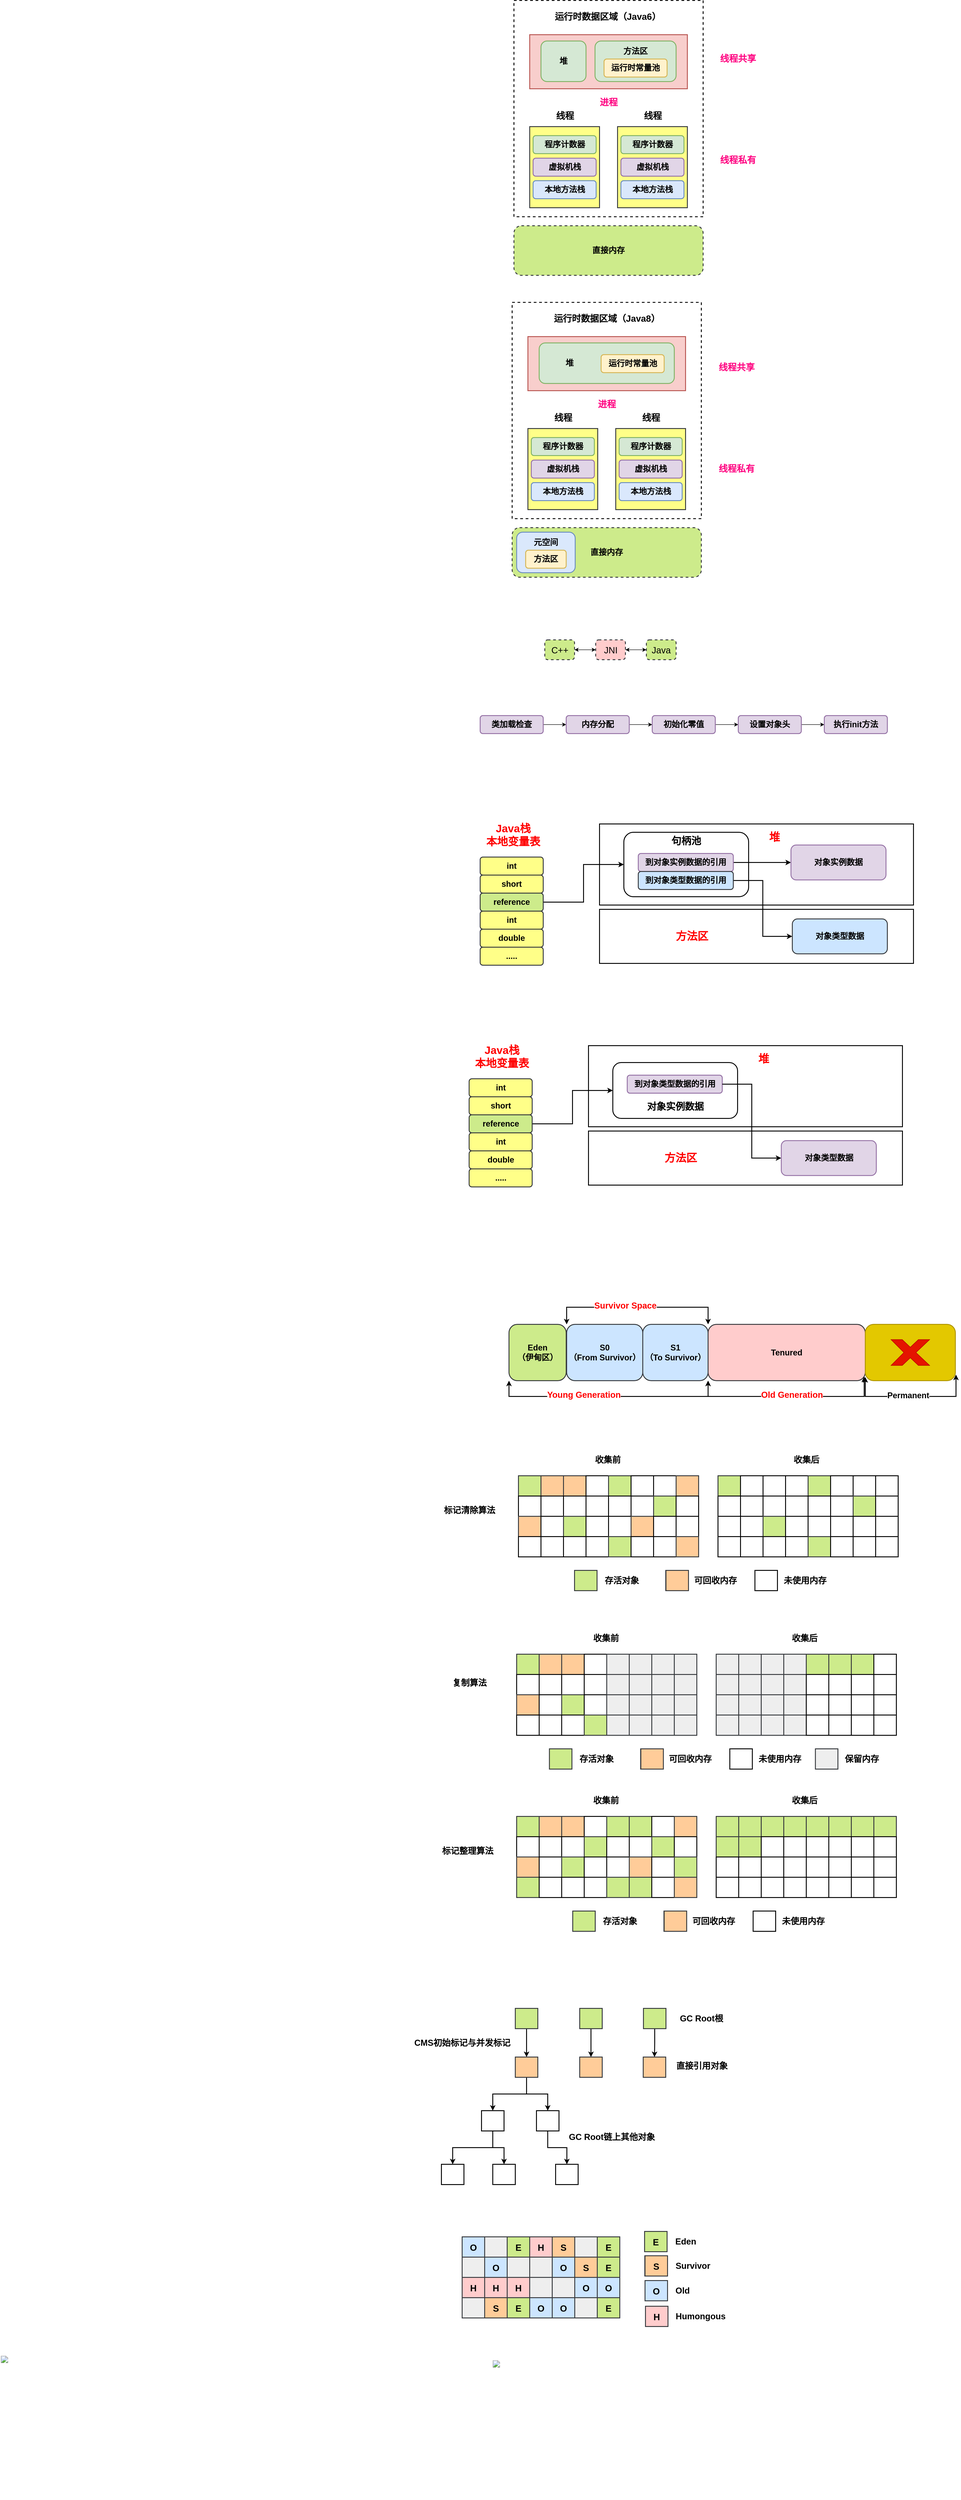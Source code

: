 <mxfile version="13.0.3" type="device"><diagram id="O3BQsFrytI9frIFFhgIB" name="Page-1"><mxGraphModel dx="2862" dy="856" grid="0" gridSize="10" guides="1" tooltips="1" connect="1" arrows="1" fold="1" page="0" pageScale="1" pageWidth="827" pageHeight="1169" math="0" shadow="0"><root><mxCell id="0"/><mxCell id="1" parent="0"/><mxCell id="KQnHS1wVc5f2rmeJDZKk-26" value="" style="rounded=0;whiteSpace=wrap;html=1;strokeWidth=2;" parent="1" vertex="1"><mxGeometry x="270" y="2147" width="697" height="120" as="geometry"/></mxCell><mxCell id="KQnHS1wVc5f2rmeJDZKk-24" value="" style="rounded=0;whiteSpace=wrap;html=1;strokeWidth=2;" parent="1" vertex="1"><mxGeometry x="270" y="1957.5" width="697" height="180" as="geometry"/></mxCell><mxCell id="KQnHS1wVc5f2rmeJDZKk-22" value="" style="rounded=1;whiteSpace=wrap;html=1;strokeWidth=2;" parent="1" vertex="1"><mxGeometry x="324" y="1976" width="277" height="143" as="geometry"/></mxCell><mxCell id="Ks48WOzs_nacoQjarene-1" value="" style="rounded=0;whiteSpace=wrap;html=1;strokeWidth=2;dashed=1;" parent="1" vertex="1"><mxGeometry x="80" y="130" width="420" height="480" as="geometry"/></mxCell><mxCell id="Ks48WOzs_nacoQjarene-5" value="" style="rounded=0;whiteSpace=wrap;html=1;strokeWidth=2;fillColor=#f8cecc;strokeColor=#b85450;" parent="1" vertex="1"><mxGeometry x="115" y="206" width="350" height="120" as="geometry"/></mxCell><mxCell id="Ks48WOzs_nacoQjarene-2" value="&lt;font style=&quot;font-size: 18px&quot;&gt;&lt;b&gt;堆&lt;br&gt;&lt;/b&gt;&lt;/font&gt;" style="rounded=1;whiteSpace=wrap;html=1;strokeWidth=2;fillColor=#d5e8d4;strokeColor=#82b366;" parent="1" vertex="1"><mxGeometry x="140" y="220" width="100" height="90" as="geometry"/></mxCell><mxCell id="Ks48WOzs_nacoQjarene-3" value="&lt;font style=&quot;font-size: 18px&quot;&gt;&lt;b&gt;方法区&lt;br&gt;&lt;br&gt;&lt;br&gt;&lt;/b&gt;&lt;/font&gt;" style="rounded=1;whiteSpace=wrap;html=1;strokeWidth=2;fillColor=#d5e8d4;strokeColor=#82b366;" parent="1" vertex="1"><mxGeometry x="260" y="220" width="180" height="90" as="geometry"/></mxCell><mxCell id="Ks48WOzs_nacoQjarene-4" value="&lt;font style=&quot;font-size: 18px&quot;&gt;&lt;b&gt;运行时常量池&lt;br&gt;&lt;/b&gt;&lt;/font&gt;" style="rounded=1;whiteSpace=wrap;html=1;strokeWidth=2;fillColor=#fff2cc;strokeColor=#d6b656;" parent="1" vertex="1"><mxGeometry x="280" y="260" width="140" height="40" as="geometry"/></mxCell><mxCell id="Ks48WOzs_nacoQjarene-6" value="" style="rounded=0;whiteSpace=wrap;html=1;strokeWidth=2;fillColor=#ffff88;strokeColor=#36393d;" parent="1" vertex="1"><mxGeometry x="115" y="410" width="155" height="180" as="geometry"/></mxCell><mxCell id="Ks48WOzs_nacoQjarene-7" value="&lt;font style=&quot;font-size: 18px&quot;&gt;&lt;b&gt;程序计数器&lt;/b&gt;&lt;b&gt;&lt;br&gt;&lt;/b&gt;&lt;/font&gt;" style="rounded=1;whiteSpace=wrap;html=1;strokeWidth=2;fillColor=#d5e8d4;strokeColor=#82b366;" parent="1" vertex="1"><mxGeometry x="122.5" y="430" width="140" height="40" as="geometry"/></mxCell><mxCell id="Ks48WOzs_nacoQjarene-8" value="&lt;font style=&quot;font-size: 18px&quot;&gt;&lt;b&gt;虚拟机栈&lt;br&gt;&lt;/b&gt;&lt;/font&gt;" style="rounded=1;whiteSpace=wrap;html=1;strokeWidth=2;fillColor=#e1d5e7;strokeColor=#9673a6;" parent="1" vertex="1"><mxGeometry x="122.5" y="480" width="140" height="40" as="geometry"/></mxCell><mxCell id="Ks48WOzs_nacoQjarene-9" value="&lt;font style=&quot;font-size: 18px&quot;&gt;&lt;b&gt;本地方法栈&lt;br&gt;&lt;/b&gt;&lt;/font&gt;" style="rounded=1;whiteSpace=wrap;html=1;strokeWidth=2;fillColor=#dae8fc;strokeColor=#6c8ebf;" parent="1" vertex="1"><mxGeometry x="122.5" y="530" width="140" height="40" as="geometry"/></mxCell><mxCell id="Ks48WOzs_nacoQjarene-10" value="" style="rounded=0;whiteSpace=wrap;html=1;strokeWidth=2;fillColor=#ffff88;strokeColor=#36393d;" parent="1" vertex="1"><mxGeometry x="310" y="410" width="155" height="180" as="geometry"/></mxCell><mxCell id="Ks48WOzs_nacoQjarene-11" value="&lt;font style=&quot;font-size: 18px&quot;&gt;&lt;b&gt;程序计数器&lt;/b&gt;&lt;b&gt;&lt;br&gt;&lt;/b&gt;&lt;/font&gt;" style="rounded=1;whiteSpace=wrap;html=1;strokeWidth=2;fillColor=#d5e8d4;strokeColor=#82b366;" parent="1" vertex="1"><mxGeometry x="317.5" y="430" width="140" height="40" as="geometry"/></mxCell><mxCell id="Ks48WOzs_nacoQjarene-12" value="&lt;font style=&quot;font-size: 18px&quot;&gt;&lt;b&gt;虚拟机栈&lt;br&gt;&lt;/b&gt;&lt;/font&gt;" style="rounded=1;whiteSpace=wrap;html=1;strokeWidth=2;fillColor=#e1d5e7;strokeColor=#9673a6;" parent="1" vertex="1"><mxGeometry x="317.5" y="480" width="140" height="40" as="geometry"/></mxCell><mxCell id="Ks48WOzs_nacoQjarene-13" value="&lt;font style=&quot;font-size: 18px&quot;&gt;&lt;b&gt;本地方法栈&lt;br&gt;&lt;/b&gt;&lt;/font&gt;" style="rounded=1;whiteSpace=wrap;html=1;strokeWidth=2;fillColor=#dae8fc;strokeColor=#6c8ebf;" parent="1" vertex="1"><mxGeometry x="317.5" y="530" width="140" height="40" as="geometry"/></mxCell><mxCell id="Ks48WOzs_nacoQjarene-16" value="&lt;font style=&quot;font-size: 18px&quot;&gt;&lt;b&gt;直接内存&lt;br&gt;&lt;/b&gt;&lt;/font&gt;" style="rounded=1;whiteSpace=wrap;html=1;strokeWidth=2;fillColor=#cdeb8b;strokeColor=#36393d;dashed=1;" parent="1" vertex="1"><mxGeometry x="80" y="630" width="420" height="110" as="geometry"/></mxCell><mxCell id="Ks48WOzs_nacoQjarene-17" value="进程" style="text;html=1;align=center;verticalAlign=middle;resizable=0;points=[];autosize=1;fontSize=20;fontStyle=1;fontColor=#FF0080;" parent="1" vertex="1"><mxGeometry x="260" y="340" width="60" height="30" as="geometry"/></mxCell><mxCell id="Ks48WOzs_nacoQjarene-18" value="线程" style="text;html=1;align=center;verticalAlign=middle;resizable=0;points=[];autosize=1;fontSize=20;fontStyle=1" parent="1" vertex="1"><mxGeometry x="162.5" y="370" width="60" height="30" as="geometry"/></mxCell><mxCell id="Ks48WOzs_nacoQjarene-19" value="线程" style="text;html=1;align=center;verticalAlign=middle;resizable=0;points=[];autosize=1;fontSize=20;fontStyle=1" parent="1" vertex="1"><mxGeometry x="357.5" y="370" width="60" height="30" as="geometry"/></mxCell><mxCell id="Ks48WOzs_nacoQjarene-20" value="线程共享" style="text;html=1;align=center;verticalAlign=middle;resizable=0;points=[];autosize=1;fontSize=20;fontColor=#FF0080;fontStyle=1" parent="1" vertex="1"><mxGeometry x="524" y="927.5" width="100" height="30" as="geometry"/></mxCell><mxCell id="Ks48WOzs_nacoQjarene-21" value="线程私有" style="text;html=1;align=center;verticalAlign=middle;resizable=0;points=[];autosize=1;fontSize=20;fontColor=#FF0080;fontStyle=1" parent="1" vertex="1"><mxGeometry x="524" y="1152.5" width="100" height="30" as="geometry"/></mxCell><mxCell id="Ks48WOzs_nacoQjarene-22" value="运行时数据区域（Java6）" style="text;html=1;align=center;verticalAlign=middle;resizable=0;points=[];autosize=1;fontSize=20;fontColor=#000000;fontStyle=1" parent="1" vertex="1"><mxGeometry x="162.5" y="150" width="250" height="30" as="geometry"/></mxCell><mxCell id="Ks48WOzs_nacoQjarene-23" value="&lt;font style=&quot;font-size: 18px&quot;&gt;&lt;b&gt;直接内存&lt;br&gt;&lt;/b&gt;&lt;/font&gt;" style="rounded=1;whiteSpace=wrap;html=1;strokeWidth=2;fillColor=#cdeb8b;strokeColor=#36393d;dashed=1;" parent="1" vertex="1"><mxGeometry x="76" y="1300" width="420" height="110" as="geometry"/></mxCell><mxCell id="Ks48WOzs_nacoQjarene-24" value="&lt;font style=&quot;font-size: 18px&quot;&gt;&lt;b&gt;元空间&lt;br&gt;&lt;br&gt;&lt;br&gt;&lt;/b&gt;&lt;/font&gt;" style="rounded=1;whiteSpace=wrap;html=1;strokeWidth=2;fillColor=#dae8fc;strokeColor=#6c8ebf;" parent="1" vertex="1"><mxGeometry x="86" y="1310" width="130" height="90" as="geometry"/></mxCell><mxCell id="Ks48WOzs_nacoQjarene-26" value="" style="rounded=0;whiteSpace=wrap;html=1;strokeWidth=2;dashed=1;" parent="1" vertex="1"><mxGeometry x="76" y="800" width="420" height="480" as="geometry"/></mxCell><mxCell id="Ks48WOzs_nacoQjarene-27" value="" style="rounded=0;whiteSpace=wrap;html=1;strokeWidth=2;fillColor=#f8cecc;strokeColor=#b85450;" parent="1" vertex="1"><mxGeometry x="111" y="876" width="350" height="120" as="geometry"/></mxCell><mxCell id="Ks48WOzs_nacoQjarene-28" value="&lt;font style=&quot;font-size: 18px&quot;&gt;&lt;b&gt;堆&amp;nbsp; &amp;nbsp; &amp;nbsp; &amp;nbsp; &amp;nbsp; &amp;nbsp; &amp;nbsp; &amp;nbsp; &amp;nbsp; &amp;nbsp; &amp;nbsp; &amp;nbsp; &amp;nbsp; &amp;nbsp; &amp;nbsp; &amp;nbsp; &amp;nbsp;&lt;br&gt;&lt;/b&gt;&lt;/font&gt;" style="rounded=1;whiteSpace=wrap;html=1;strokeWidth=2;fillColor=#d5e8d4;strokeColor=#82b366;" parent="1" vertex="1"><mxGeometry x="136" y="890" width="300" height="90" as="geometry"/></mxCell><mxCell id="Ks48WOzs_nacoQjarene-30" value="&lt;font style=&quot;font-size: 18px&quot;&gt;&lt;b&gt;运行时常量池&lt;br&gt;&lt;/b&gt;&lt;/font&gt;" style="rounded=1;whiteSpace=wrap;html=1;strokeWidth=2;fillColor=#fff2cc;strokeColor=#d6b656;" parent="1" vertex="1"><mxGeometry x="273.5" y="916" width="140" height="40" as="geometry"/></mxCell><mxCell id="Ks48WOzs_nacoQjarene-31" value="" style="rounded=0;whiteSpace=wrap;html=1;strokeWidth=2;fillColor=#ffff88;strokeColor=#36393d;" parent="1" vertex="1"><mxGeometry x="111" y="1080" width="155" height="180" as="geometry"/></mxCell><mxCell id="Ks48WOzs_nacoQjarene-32" value="&lt;font style=&quot;font-size: 18px&quot;&gt;&lt;b&gt;程序计数器&lt;/b&gt;&lt;b&gt;&lt;br&gt;&lt;/b&gt;&lt;/font&gt;" style="rounded=1;whiteSpace=wrap;html=1;strokeWidth=2;fillColor=#d5e8d4;strokeColor=#82b366;" parent="1" vertex="1"><mxGeometry x="118.5" y="1100" width="140" height="40" as="geometry"/></mxCell><mxCell id="Ks48WOzs_nacoQjarene-33" value="&lt;font style=&quot;font-size: 18px&quot;&gt;&lt;b&gt;虚拟机栈&lt;br&gt;&lt;/b&gt;&lt;/font&gt;" style="rounded=1;whiteSpace=wrap;html=1;strokeWidth=2;fillColor=#e1d5e7;strokeColor=#9673a6;" parent="1" vertex="1"><mxGeometry x="118.5" y="1150" width="140" height="40" as="geometry"/></mxCell><mxCell id="Ks48WOzs_nacoQjarene-34" value="&lt;font style=&quot;font-size: 18px&quot;&gt;&lt;b&gt;本地方法栈&lt;br&gt;&lt;/b&gt;&lt;/font&gt;" style="rounded=1;whiteSpace=wrap;html=1;strokeWidth=2;fillColor=#dae8fc;strokeColor=#6c8ebf;" parent="1" vertex="1"><mxGeometry x="118.5" y="1200" width="140" height="40" as="geometry"/></mxCell><mxCell id="Ks48WOzs_nacoQjarene-38" value="进程" style="text;html=1;align=center;verticalAlign=middle;resizable=0;points=[];autosize=1;fontSize=20;fontStyle=1;fontColor=#FF0080;" parent="1" vertex="1"><mxGeometry x="256" y="1010" width="60" height="30" as="geometry"/></mxCell><mxCell id="Ks48WOzs_nacoQjarene-39" value="线程" style="text;html=1;align=center;verticalAlign=middle;resizable=0;points=[];autosize=1;fontSize=20;fontStyle=1" parent="1" vertex="1"><mxGeometry x="158.5" y="1040" width="60" height="30" as="geometry"/></mxCell><mxCell id="Ks48WOzs_nacoQjarene-40" value="线程" style="text;html=1;align=center;verticalAlign=middle;resizable=0;points=[];autosize=1;fontSize=20;fontStyle=1" parent="1" vertex="1"><mxGeometry x="353.5" y="1040" width="60" height="30" as="geometry"/></mxCell><mxCell id="Ks48WOzs_nacoQjarene-41" value="运行时数据区域（Java8）" style="text;html=1;align=center;verticalAlign=middle;resizable=0;points=[];autosize=1;fontSize=20;fontColor=#000000;fontStyle=1" parent="1" vertex="1"><mxGeometry x="161" y="820" width="250" height="30" as="geometry"/></mxCell><mxCell id="Ks48WOzs_nacoQjarene-42" value="&lt;font style=&quot;font-size: 18px&quot;&gt;&lt;b&gt;方法区&lt;br&gt;&lt;/b&gt;&lt;/font&gt;" style="rounded=1;whiteSpace=wrap;html=1;strokeWidth=2;fillColor=#fff2cc;strokeColor=#d6b656;" parent="1" vertex="1"><mxGeometry x="106" y="1350" width="90" height="40" as="geometry"/></mxCell><mxCell id="Ks48WOzs_nacoQjarene-44" value="" style="rounded=0;whiteSpace=wrap;html=1;strokeWidth=2;fillColor=#ffff88;strokeColor=#36393d;" parent="1" vertex="1"><mxGeometry x="306" y="1080" width="155" height="180" as="geometry"/></mxCell><mxCell id="Ks48WOzs_nacoQjarene-45" value="&lt;font style=&quot;font-size: 18px&quot;&gt;&lt;b&gt;程序计数器&lt;/b&gt;&lt;b&gt;&lt;br&gt;&lt;/b&gt;&lt;/font&gt;" style="rounded=1;whiteSpace=wrap;html=1;strokeWidth=2;fillColor=#d5e8d4;strokeColor=#82b366;" parent="1" vertex="1"><mxGeometry x="313.5" y="1100" width="140" height="40" as="geometry"/></mxCell><mxCell id="Ks48WOzs_nacoQjarene-46" value="&lt;font style=&quot;font-size: 18px&quot;&gt;&lt;b&gt;虚拟机栈&lt;br&gt;&lt;/b&gt;&lt;/font&gt;" style="rounded=1;whiteSpace=wrap;html=1;strokeWidth=2;fillColor=#e1d5e7;strokeColor=#9673a6;" parent="1" vertex="1"><mxGeometry x="313.5" y="1150" width="140" height="40" as="geometry"/></mxCell><mxCell id="Ks48WOzs_nacoQjarene-47" value="&lt;font style=&quot;font-size: 18px&quot;&gt;&lt;b&gt;本地方法栈&lt;br&gt;&lt;/b&gt;&lt;/font&gt;" style="rounded=1;whiteSpace=wrap;html=1;strokeWidth=2;fillColor=#dae8fc;strokeColor=#6c8ebf;" parent="1" vertex="1"><mxGeometry x="313.5" y="1200" width="140" height="40" as="geometry"/></mxCell><mxCell id="Ks48WOzs_nacoQjarene-48" value="线程共享" style="text;html=1;align=center;verticalAlign=middle;resizable=0;points=[];autosize=1;fontSize=20;fontColor=#FF0080;fontStyle=1" parent="1" vertex="1"><mxGeometry x="527" y="242.5" width="100" height="30" as="geometry"/></mxCell><mxCell id="Ks48WOzs_nacoQjarene-49" value="线程私有" style="text;html=1;align=center;verticalAlign=middle;resizable=0;points=[];autosize=1;fontSize=20;fontColor=#FF0080;fontStyle=1" parent="1" vertex="1"><mxGeometry x="527" y="467.5" width="100" height="30" as="geometry"/></mxCell><mxCell id="Ks48WOzs_nacoQjarene-55" style="edgeStyle=orthogonalEdgeStyle;rounded=0;orthogonalLoop=1;jettySize=auto;html=1;exitX=1;exitY=0.5;exitDx=0;exitDy=0;entryX=0;entryY=0.5;entryDx=0;entryDy=0;fontSize=20;fontColor=#000000;startArrow=classic;startFill=1;" parent="1" source="Ks48WOzs_nacoQjarene-52" target="Ks48WOzs_nacoQjarene-54" edge="1"><mxGeometry relative="1" as="geometry"/></mxCell><mxCell id="Ks48WOzs_nacoQjarene-52" value="&lt;font style=&quot;font-size: 20px&quot;&gt;C++&lt;/font&gt;" style="rounded=1;whiteSpace=wrap;html=1;dashed=1;strokeWidth=2;fontSize=20;fillColor=#cdeb8b;strokeColor=#36393d;" parent="1" vertex="1"><mxGeometry x="148.5" y="1549" width="66" height="44" as="geometry"/></mxCell><mxCell id="Ks48WOzs_nacoQjarene-53" value="Java" style="rounded=1;whiteSpace=wrap;html=1;dashed=1;strokeWidth=2;fontSize=20;fillColor=#cdeb8b;strokeColor=#36393d;" parent="1" vertex="1"><mxGeometry x="374" y="1549" width="66" height="44" as="geometry"/></mxCell><mxCell id="Ks48WOzs_nacoQjarene-56" style="edgeStyle=orthogonalEdgeStyle;rounded=0;orthogonalLoop=1;jettySize=auto;html=1;exitX=1;exitY=0.5;exitDx=0;exitDy=0;entryX=0;entryY=0.5;entryDx=0;entryDy=0;fontSize=20;fontColor=#000000;startArrow=classic;startFill=1;" parent="1" source="Ks48WOzs_nacoQjarene-54" target="Ks48WOzs_nacoQjarene-53" edge="1"><mxGeometry relative="1" as="geometry"/></mxCell><mxCell id="Ks48WOzs_nacoQjarene-54" value="&lt;font style=&quot;font-size: 20px&quot;&gt;JNI&lt;/font&gt;" style="rounded=1;whiteSpace=wrap;html=1;dashed=1;strokeWidth=2;fontSize=20;fillColor=#ffcccc;strokeColor=#36393d;" parent="1" vertex="1"><mxGeometry x="261.5" y="1549" width="66" height="44" as="geometry"/></mxCell><mxCell id="KQnHS1wVc5f2rmeJDZKk-6" style="edgeStyle=orthogonalEdgeStyle;rounded=0;orthogonalLoop=1;jettySize=auto;html=1;exitX=1;exitY=0.5;exitDx=0;exitDy=0;entryX=0;entryY=0.5;entryDx=0;entryDy=0;" parent="1" source="KQnHS1wVc5f2rmeJDZKk-1" target="KQnHS1wVc5f2rmeJDZKk-2" edge="1"><mxGeometry relative="1" as="geometry"/></mxCell><mxCell id="KQnHS1wVc5f2rmeJDZKk-1" value="&lt;font style=&quot;font-size: 18px&quot;&gt;&lt;b&gt;类加载检查&lt;br&gt;&lt;/b&gt;&lt;/font&gt;" style="rounded=1;whiteSpace=wrap;html=1;strokeWidth=2;fillColor=#e1d5e7;strokeColor=#9673a6;" parent="1" vertex="1"><mxGeometry x="5" y="1717" width="140" height="40" as="geometry"/></mxCell><mxCell id="KQnHS1wVc5f2rmeJDZKk-7" style="edgeStyle=orthogonalEdgeStyle;rounded=0;orthogonalLoop=1;jettySize=auto;html=1;exitX=1;exitY=0.5;exitDx=0;exitDy=0;entryX=0;entryY=0.5;entryDx=0;entryDy=0;" parent="1" source="KQnHS1wVc5f2rmeJDZKk-2" target="KQnHS1wVc5f2rmeJDZKk-3" edge="1"><mxGeometry relative="1" as="geometry"/></mxCell><mxCell id="KQnHS1wVc5f2rmeJDZKk-2" value="&lt;font style=&quot;font-size: 18px&quot;&gt;&lt;b&gt;内存分配&lt;br&gt;&lt;/b&gt;&lt;/font&gt;" style="rounded=1;whiteSpace=wrap;html=1;strokeWidth=2;fillColor=#e1d5e7;strokeColor=#9673a6;" parent="1" vertex="1"><mxGeometry x="196" y="1717" width="140" height="40" as="geometry"/></mxCell><mxCell id="KQnHS1wVc5f2rmeJDZKk-8" style="edgeStyle=orthogonalEdgeStyle;rounded=0;orthogonalLoop=1;jettySize=auto;html=1;exitX=1;exitY=0.5;exitDx=0;exitDy=0;" parent="1" source="KQnHS1wVc5f2rmeJDZKk-3" target="KQnHS1wVc5f2rmeJDZKk-4" edge="1"><mxGeometry relative="1" as="geometry"/></mxCell><mxCell id="KQnHS1wVc5f2rmeJDZKk-3" value="&lt;font style=&quot;font-size: 18px&quot;&gt;&lt;b&gt;初始化零值&lt;br&gt;&lt;/b&gt;&lt;/font&gt;" style="rounded=1;whiteSpace=wrap;html=1;strokeWidth=2;fillColor=#e1d5e7;strokeColor=#9673a6;" parent="1" vertex="1"><mxGeometry x="387" y="1717" width="140" height="40" as="geometry"/></mxCell><mxCell id="KQnHS1wVc5f2rmeJDZKk-9" style="edgeStyle=orthogonalEdgeStyle;rounded=0;orthogonalLoop=1;jettySize=auto;html=1;exitX=1;exitY=0.5;exitDx=0;exitDy=0;entryX=0;entryY=0.5;entryDx=0;entryDy=0;" parent="1" source="KQnHS1wVc5f2rmeJDZKk-4" target="KQnHS1wVc5f2rmeJDZKk-5" edge="1"><mxGeometry relative="1" as="geometry"/></mxCell><mxCell id="KQnHS1wVc5f2rmeJDZKk-4" value="&lt;font style=&quot;font-size: 18px&quot;&gt;&lt;b&gt;设置对象头&lt;br&gt;&lt;/b&gt;&lt;/font&gt;" style="rounded=1;whiteSpace=wrap;html=1;strokeWidth=2;fillColor=#e1d5e7;strokeColor=#9673a6;" parent="1" vertex="1"><mxGeometry x="578" y="1717" width="140" height="40" as="geometry"/></mxCell><mxCell id="KQnHS1wVc5f2rmeJDZKk-5" value="&lt;font style=&quot;font-size: 18px&quot;&gt;&lt;b&gt;执行init方法&lt;br&gt;&lt;/b&gt;&lt;/font&gt;" style="rounded=1;whiteSpace=wrap;html=1;strokeWidth=2;fillColor=#e1d5e7;strokeColor=#9673a6;" parent="1" vertex="1"><mxGeometry x="769" y="1717" width="140" height="40" as="geometry"/></mxCell><mxCell id="KQnHS1wVc5f2rmeJDZKk-10" value="&lt;font style=&quot;font-size: 18px&quot;&gt;&lt;b&gt;int&lt;br&gt;&lt;/b&gt;&lt;/font&gt;" style="rounded=1;whiteSpace=wrap;html=1;strokeWidth=2;fillColor=#ffff88;strokeColor=#36393d;" parent="1" vertex="1"><mxGeometry x="5" y="2031" width="140" height="40" as="geometry"/></mxCell><mxCell id="KQnHS1wVc5f2rmeJDZKk-11" value="&lt;font style=&quot;font-size: 18px&quot;&gt;&lt;b&gt;short&lt;br&gt;&lt;/b&gt;&lt;/font&gt;" style="rounded=1;whiteSpace=wrap;html=1;strokeWidth=2;fillColor=#ffff88;strokeColor=#36393d;" parent="1" vertex="1"><mxGeometry x="5" y="2071" width="140" height="40" as="geometry"/></mxCell><mxCell id="KQnHS1wVc5f2rmeJDZKk-29" style="edgeStyle=orthogonalEdgeStyle;rounded=0;orthogonalLoop=1;jettySize=auto;html=1;exitX=1;exitY=0.5;exitDx=0;exitDy=0;entryX=0;entryY=0.5;entryDx=0;entryDy=0;fontSize=24;strokeWidth=2;" parent="1" source="KQnHS1wVc5f2rmeJDZKk-12" target="KQnHS1wVc5f2rmeJDZKk-22" edge="1"><mxGeometry relative="1" as="geometry"/></mxCell><mxCell id="KQnHS1wVc5f2rmeJDZKk-12" value="&lt;font style=&quot;font-size: 18px&quot;&gt;&lt;b&gt;reference&lt;br&gt;&lt;/b&gt;&lt;/font&gt;" style="rounded=1;whiteSpace=wrap;html=1;strokeWidth=2;fillColor=#cdeb8b;strokeColor=#36393d;" parent="1" vertex="1"><mxGeometry x="5" y="2111" width="140" height="40" as="geometry"/></mxCell><mxCell id="KQnHS1wVc5f2rmeJDZKk-13" value="&lt;font style=&quot;font-size: 18px&quot;&gt;&lt;b&gt;int&lt;br&gt;&lt;/b&gt;&lt;/font&gt;" style="rounded=1;whiteSpace=wrap;html=1;strokeWidth=2;fillColor=#ffff88;strokeColor=#36393d;" parent="1" vertex="1"><mxGeometry x="5" y="2151" width="140" height="40" as="geometry"/></mxCell><mxCell id="KQnHS1wVc5f2rmeJDZKk-14" value="&lt;font style=&quot;font-size: 18px&quot;&gt;&lt;b&gt;double&lt;br&gt;&lt;/b&gt;&lt;/font&gt;" style="rounded=1;whiteSpace=wrap;html=1;strokeWidth=2;fillColor=#ffff88;strokeColor=#36393d;" parent="1" vertex="1"><mxGeometry x="5" y="2191" width="140" height="40" as="geometry"/></mxCell><mxCell id="KQnHS1wVc5f2rmeJDZKk-15" value="&lt;font style=&quot;font-size: 18px&quot;&gt;&lt;b&gt;.....&lt;br&gt;&lt;/b&gt;&lt;/font&gt;" style="rounded=1;whiteSpace=wrap;html=1;strokeWidth=2;fillColor=#ffff88;strokeColor=#36393d;" parent="1" vertex="1"><mxGeometry x="5" y="2231" width="140" height="40" as="geometry"/></mxCell><mxCell id="KQnHS1wVc5f2rmeJDZKk-30" style="edgeStyle=orthogonalEdgeStyle;rounded=0;orthogonalLoop=1;jettySize=auto;html=1;exitX=1;exitY=0.5;exitDx=0;exitDy=0;entryX=0;entryY=0.5;entryDx=0;entryDy=0;fontSize=24;strokeWidth=2;" parent="1" source="KQnHS1wVc5f2rmeJDZKk-17" target="KQnHS1wVc5f2rmeJDZKk-19" edge="1"><mxGeometry relative="1" as="geometry"/></mxCell><mxCell id="KQnHS1wVc5f2rmeJDZKk-17" value="&lt;font style=&quot;font-size: 18px&quot;&gt;&lt;b&gt;到对象实例数据的引用&lt;br&gt;&lt;/b&gt;&lt;/font&gt;" style="rounded=1;whiteSpace=wrap;html=1;strokeWidth=2;fillColor=#e1d5e7;strokeColor=#9673a6;" parent="1" vertex="1"><mxGeometry x="356" y="2023" width="211" height="40" as="geometry"/></mxCell><mxCell id="KQnHS1wVc5f2rmeJDZKk-31" style="edgeStyle=orthogonalEdgeStyle;rounded=0;orthogonalLoop=1;jettySize=auto;html=1;exitX=1;exitY=0.5;exitDx=0;exitDy=0;entryX=0;entryY=0.5;entryDx=0;entryDy=0;fontSize=24;strokeWidth=2;" parent="1" source="KQnHS1wVc5f2rmeJDZKk-18" target="KQnHS1wVc5f2rmeJDZKk-20" edge="1"><mxGeometry relative="1" as="geometry"/></mxCell><mxCell id="KQnHS1wVc5f2rmeJDZKk-18" value="&lt;font style=&quot;font-size: 18px&quot;&gt;&lt;b&gt;到对象类型数据的引用&lt;br&gt;&lt;/b&gt;&lt;/font&gt;" style="rounded=1;whiteSpace=wrap;html=1;strokeWidth=2;fillColor=#cce5ff;strokeColor=#36393d;" parent="1" vertex="1"><mxGeometry x="356" y="2063" width="211" height="40" as="geometry"/></mxCell><mxCell id="KQnHS1wVc5f2rmeJDZKk-19" value="&lt;font style=&quot;font-size: 18px&quot;&gt;&lt;b&gt;对象实例数据&lt;br&gt;&lt;/b&gt;&lt;/font&gt;" style="rounded=1;whiteSpace=wrap;html=1;strokeWidth=2;fillColor=#e1d5e7;strokeColor=#9673a6;" parent="1" vertex="1"><mxGeometry x="695" y="2004.25" width="211" height="77.5" as="geometry"/></mxCell><mxCell id="KQnHS1wVc5f2rmeJDZKk-20" value="&lt;font style=&quot;font-size: 18px&quot;&gt;&lt;b&gt;对象类型数据&lt;br&gt;&lt;/b&gt;&lt;/font&gt;" style="rounded=1;whiteSpace=wrap;html=1;strokeWidth=2;fillColor=#cce5ff;strokeColor=#36393d;" parent="1" vertex="1"><mxGeometry x="698" y="2168.25" width="211" height="77.5" as="geometry"/></mxCell><mxCell id="KQnHS1wVc5f2rmeJDZKk-23" value="&lt;font style=&quot;font-size: 22px&quot;&gt;&lt;b&gt;句柄池&lt;/b&gt;&lt;/font&gt;" style="text;html=1;align=center;verticalAlign=middle;resizable=0;points=[];autosize=1;" parent="1" vertex="1"><mxGeometry x="423.5" y="1985" width="76" height="21" as="geometry"/></mxCell><mxCell id="KQnHS1wVc5f2rmeJDZKk-25" value="&lt;span style=&quot;font-size: 24px;&quot;&gt;&lt;b style=&quot;font-size: 24px;&quot;&gt;&lt;font color=&quot;#ff0000&quot; style=&quot;font-size: 24px;&quot;&gt;堆&lt;/font&gt;&lt;/b&gt;&lt;/span&gt;" style="text;html=1;align=center;verticalAlign=middle;resizable=0;points=[];autosize=1;fontSize=24;" parent="1" vertex="1"><mxGeometry x="641" y="1970" width="34" height="33" as="geometry"/></mxCell><mxCell id="KQnHS1wVc5f2rmeJDZKk-27" value="&lt;span style=&quot;font-size: 24px&quot;&gt;&lt;b style=&quot;font-size: 24px&quot;&gt;&lt;font color=&quot;#ff0000&quot; style=&quot;font-size: 24px&quot;&gt;方法区&lt;/font&gt;&lt;/b&gt;&lt;/span&gt;" style="text;html=1;align=center;verticalAlign=middle;resizable=0;points=[];autosize=1;fontSize=24;" parent="1" vertex="1"><mxGeometry x="433.5" y="2190.5" width="82" height="33" as="geometry"/></mxCell><mxCell id="KQnHS1wVc5f2rmeJDZKk-28" value="&lt;span style=&quot;font-size: 24px&quot;&gt;&lt;b style=&quot;font-size: 24px&quot;&gt;&lt;font color=&quot;#ff0000&quot; style=&quot;font-size: 24px&quot;&gt;Java栈&lt;br&gt;本地变量表&lt;br&gt;&lt;/font&gt;&lt;/b&gt;&lt;/span&gt;" style="text;html=1;align=center;verticalAlign=middle;resizable=0;points=[];autosize=1;fontSize=24;" parent="1" vertex="1"><mxGeometry x="12.5" y="1951" width="130" height="62" as="geometry"/></mxCell><mxCell id="KQnHS1wVc5f2rmeJDZKk-33" value="" style="rounded=0;whiteSpace=wrap;html=1;strokeWidth=2;" parent="1" vertex="1"><mxGeometry x="245.5" y="2639" width="697" height="120" as="geometry"/></mxCell><mxCell id="KQnHS1wVc5f2rmeJDZKk-34" value="" style="rounded=0;whiteSpace=wrap;html=1;strokeWidth=2;" parent="1" vertex="1"><mxGeometry x="245.5" y="2449.5" width="697" height="180" as="geometry"/></mxCell><mxCell id="KQnHS1wVc5f2rmeJDZKk-35" value="" style="rounded=1;whiteSpace=wrap;html=1;strokeWidth=2;" parent="1" vertex="1"><mxGeometry x="299.5" y="2487" width="277" height="124" as="geometry"/></mxCell><mxCell id="KQnHS1wVc5f2rmeJDZKk-36" value="&lt;font style=&quot;font-size: 18px&quot;&gt;&lt;b&gt;int&lt;br&gt;&lt;/b&gt;&lt;/font&gt;" style="rounded=1;whiteSpace=wrap;html=1;strokeWidth=2;fillColor=#ffff88;strokeColor=#36393d;" parent="1" vertex="1"><mxGeometry x="-19.5" y="2523" width="140" height="40" as="geometry"/></mxCell><mxCell id="KQnHS1wVc5f2rmeJDZKk-37" value="&lt;font style=&quot;font-size: 18px&quot;&gt;&lt;b&gt;short&lt;br&gt;&lt;/b&gt;&lt;/font&gt;" style="rounded=1;whiteSpace=wrap;html=1;strokeWidth=2;fillColor=#ffff88;strokeColor=#36393d;" parent="1" vertex="1"><mxGeometry x="-19.5" y="2563" width="140" height="40" as="geometry"/></mxCell><mxCell id="KQnHS1wVc5f2rmeJDZKk-38" style="edgeStyle=orthogonalEdgeStyle;rounded=0;orthogonalLoop=1;jettySize=auto;html=1;exitX=1;exitY=0.5;exitDx=0;exitDy=0;entryX=0;entryY=0.5;entryDx=0;entryDy=0;fontSize=24;strokeWidth=2;" parent="1" source="KQnHS1wVc5f2rmeJDZKk-39" target="KQnHS1wVc5f2rmeJDZKk-35" edge="1"><mxGeometry relative="1" as="geometry"/></mxCell><mxCell id="KQnHS1wVc5f2rmeJDZKk-39" value="&lt;font style=&quot;font-size: 18px&quot;&gt;&lt;b&gt;reference&lt;br&gt;&lt;/b&gt;&lt;/font&gt;" style="rounded=1;whiteSpace=wrap;html=1;strokeWidth=2;fillColor=#cdeb8b;strokeColor=#36393d;" parent="1" vertex="1"><mxGeometry x="-19.5" y="2603" width="140" height="40" as="geometry"/></mxCell><mxCell id="KQnHS1wVc5f2rmeJDZKk-40" value="&lt;font style=&quot;font-size: 18px&quot;&gt;&lt;b&gt;int&lt;br&gt;&lt;/b&gt;&lt;/font&gt;" style="rounded=1;whiteSpace=wrap;html=1;strokeWidth=2;fillColor=#ffff88;strokeColor=#36393d;" parent="1" vertex="1"><mxGeometry x="-19.5" y="2643" width="140" height="40" as="geometry"/></mxCell><mxCell id="KQnHS1wVc5f2rmeJDZKk-41" value="&lt;font style=&quot;font-size: 18px&quot;&gt;&lt;b&gt;double&lt;br&gt;&lt;/b&gt;&lt;/font&gt;" style="rounded=1;whiteSpace=wrap;html=1;strokeWidth=2;fillColor=#ffff88;strokeColor=#36393d;" parent="1" vertex="1"><mxGeometry x="-19.5" y="2683" width="140" height="40" as="geometry"/></mxCell><mxCell id="KQnHS1wVc5f2rmeJDZKk-42" value="&lt;font style=&quot;font-size: 18px&quot;&gt;&lt;b&gt;.....&lt;br&gt;&lt;/b&gt;&lt;/font&gt;" style="rounded=1;whiteSpace=wrap;html=1;strokeWidth=2;fillColor=#ffff88;strokeColor=#36393d;" parent="1" vertex="1"><mxGeometry x="-19.5" y="2723" width="140" height="40" as="geometry"/></mxCell><mxCell id="KQnHS1wVc5f2rmeJDZKk-44" value="&lt;font style=&quot;font-size: 18px&quot;&gt;&lt;b&gt;到对象类型数据的引用&lt;br&gt;&lt;/b&gt;&lt;/font&gt;" style="rounded=1;whiteSpace=wrap;html=1;strokeWidth=2;fillColor=#e1d5e7;strokeColor=#9673a6;" parent="1" vertex="1"><mxGeometry x="331.5" y="2515" width="211" height="40" as="geometry"/></mxCell><mxCell id="KQnHS1wVc5f2rmeJDZKk-45" style="edgeStyle=orthogonalEdgeStyle;rounded=0;orthogonalLoop=1;jettySize=auto;html=1;exitX=1;exitY=0.5;exitDx=0;exitDy=0;entryX=0;entryY=0.5;entryDx=0;entryDy=0;fontSize=24;strokeWidth=2;" parent="1" source="KQnHS1wVc5f2rmeJDZKk-44" target="KQnHS1wVc5f2rmeJDZKk-48" edge="1"><mxGeometry relative="1" as="geometry"/></mxCell><mxCell id="KQnHS1wVc5f2rmeJDZKk-48" value="&lt;font style=&quot;font-size: 18px&quot;&gt;&lt;b&gt;对象类型数据&lt;br&gt;&lt;/b&gt;&lt;/font&gt;" style="rounded=1;whiteSpace=wrap;html=1;strokeWidth=2;fillColor=#e1d5e7;strokeColor=#9673a6;" parent="1" vertex="1"><mxGeometry x="673.5" y="2660.25" width="211" height="77.5" as="geometry"/></mxCell><mxCell id="KQnHS1wVc5f2rmeJDZKk-50" value="&lt;span style=&quot;font-size: 24px;&quot;&gt;&lt;b style=&quot;font-size: 24px;&quot;&gt;&lt;font color=&quot;#ff0000&quot; style=&quot;font-size: 24px;&quot;&gt;堆&lt;/font&gt;&lt;/b&gt;&lt;/span&gt;" style="text;html=1;align=center;verticalAlign=middle;resizable=0;points=[];autosize=1;fontSize=24;" parent="1" vertex="1"><mxGeometry x="616.5" y="2462" width="34" height="33" as="geometry"/></mxCell><mxCell id="KQnHS1wVc5f2rmeJDZKk-51" value="&lt;span style=&quot;font-size: 24px&quot;&gt;&lt;b style=&quot;font-size: 24px&quot;&gt;&lt;font color=&quot;#ff0000&quot; style=&quot;font-size: 24px&quot;&gt;方法区&lt;/font&gt;&lt;/b&gt;&lt;/span&gt;" style="text;html=1;align=center;verticalAlign=middle;resizable=0;points=[];autosize=1;fontSize=24;" parent="1" vertex="1"><mxGeometry x="409" y="2682.5" width="82" height="33" as="geometry"/></mxCell><mxCell id="KQnHS1wVc5f2rmeJDZKk-52" value="&lt;span style=&quot;font-size: 24px&quot;&gt;&lt;b style=&quot;font-size: 24px&quot;&gt;&lt;font color=&quot;#ff0000&quot; style=&quot;font-size: 24px&quot;&gt;Java栈&lt;br&gt;本地变量表&lt;br&gt;&lt;/font&gt;&lt;/b&gt;&lt;/span&gt;" style="text;html=1;align=center;verticalAlign=middle;resizable=0;points=[];autosize=1;fontSize=24;" parent="1" vertex="1"><mxGeometry x="-12" y="2443" width="130" height="62" as="geometry"/></mxCell><mxCell id="KQnHS1wVc5f2rmeJDZKk-55" value="对象实例数据" style="text;html=1;align=center;verticalAlign=middle;resizable=0;points=[];autosize=1;fontSize=21;fontStyle=1" parent="1" vertex="1"><mxGeometry x="370" y="2569.5" width="136" height="29" as="geometry"/></mxCell><mxCell id="-v9vZtDS-2KVSQ4tF3t--6" style="edgeStyle=orthogonalEdgeStyle;rounded=0;orthogonalLoop=1;jettySize=auto;html=1;exitX=0;exitY=1;exitDx=0;exitDy=0;entryX=1;entryY=1;entryDx=0;entryDy=0;startArrow=classic;startFill=1;strokeWidth=2;" parent="1" source="-v9vZtDS-2KVSQ4tF3t--1" target="-v9vZtDS-2KVSQ4tF3t--3" edge="1"><mxGeometry relative="1" as="geometry"><Array as="points"><mxPoint x="69" y="3228"/><mxPoint x="511" y="3228"/></Array></mxGeometry></mxCell><mxCell id="-v9vZtDS-2KVSQ4tF3t--11" value="Young Generation" style="text;html=1;align=center;verticalAlign=middle;resizable=0;points=[];labelBackgroundColor=#ffffff;fontSize=19;fontStyle=1;fontColor=#FF0000;" parent="-v9vZtDS-2KVSQ4tF3t--6" vertex="1" connectable="0"><mxGeometry x="-0.217" y="3" relative="1" as="geometry"><mxPoint as="offset"/></mxGeometry></mxCell><mxCell id="-v9vZtDS-2KVSQ4tF3t--1" value="&lt;font style=&quot;font-size: 18px&quot;&gt;&lt;b&gt;Eden&lt;br&gt;（伊甸区）&lt;br&gt;&lt;/b&gt;&lt;/font&gt;" style="rounded=1;whiteSpace=wrap;html=1;strokeWidth=2;fillColor=#cdeb8b;strokeColor=#36393d;" parent="1" vertex="1"><mxGeometry x="69" y="3068" width="127" height="125" as="geometry"/></mxCell><mxCell id="-v9vZtDS-2KVSQ4tF3t--7" style="edgeStyle=orthogonalEdgeStyle;rounded=0;orthogonalLoop=1;jettySize=auto;html=1;exitX=0;exitY=0;exitDx=0;exitDy=0;entryX=0;entryY=0;entryDx=0;entryDy=0;startArrow=classic;startFill=1;strokeWidth=2;" parent="1" source="-v9vZtDS-2KVSQ4tF3t--2" target="-v9vZtDS-2KVSQ4tF3t--4" edge="1"><mxGeometry relative="1" as="geometry"><Array as="points"><mxPoint x="197" y="3030"/><mxPoint x="511" y="3030"/></Array></mxGeometry></mxCell><mxCell id="-v9vZtDS-2KVSQ4tF3t--10" value="Survivor Space" style="text;html=1;align=center;verticalAlign=middle;resizable=0;points=[];labelBackgroundColor=#ffffff;fontSize=19;fontStyle=1;fontColor=#FF0000;" parent="-v9vZtDS-2KVSQ4tF3t--7" vertex="1" connectable="0"><mxGeometry x="-0.142" y="3" relative="1" as="geometry"><mxPoint as="offset"/></mxGeometry></mxCell><mxCell id="-v9vZtDS-2KVSQ4tF3t--2" value="&lt;font style=&quot;font-size: 18px&quot;&gt;&lt;b&gt;S0&lt;br&gt;（From Survivor）&lt;br&gt;&lt;/b&gt;&lt;/font&gt;" style="rounded=1;whiteSpace=wrap;html=1;strokeWidth=2;fillColor=#cce5ff;strokeColor=#36393d;" parent="1" vertex="1"><mxGeometry x="197" y="3068" width="169" height="125" as="geometry"/></mxCell><mxCell id="-v9vZtDS-2KVSQ4tF3t--3" value="&lt;font style=&quot;font-size: 18px&quot;&gt;&lt;b&gt;S1&lt;br&gt;（To Survivor）&lt;/b&gt;&lt;b&gt;&lt;br&gt;&lt;/b&gt;&lt;/font&gt;" style="rounded=1;whiteSpace=wrap;html=1;strokeWidth=2;fillColor=#cce5ff;strokeColor=#36393d;" parent="1" vertex="1"><mxGeometry x="366" y="3068" width="145" height="125" as="geometry"/></mxCell><mxCell id="-v9vZtDS-2KVSQ4tF3t--4" value="&lt;font style=&quot;font-size: 18px&quot;&gt;&lt;b&gt;Tenured&lt;br&gt;&lt;/b&gt;&lt;/font&gt;" style="rounded=1;whiteSpace=wrap;html=1;strokeWidth=2;fillColor=#ffcccc;strokeColor=#36393d;" parent="1" vertex="1"><mxGeometry x="511" y="3068" width="349" height="125" as="geometry"/></mxCell><mxCell id="-v9vZtDS-2KVSQ4tF3t--8" style="edgeStyle=orthogonalEdgeStyle;rounded=0;orthogonalLoop=1;jettySize=auto;html=1;exitX=0;exitY=1;exitDx=0;exitDy=0;entryX=0.993;entryY=0.929;entryDx=0;entryDy=0;entryPerimeter=0;startArrow=classic;startFill=1;strokeWidth=2;" parent="1" source="-v9vZtDS-2KVSQ4tF3t--4" target="-v9vZtDS-2KVSQ4tF3t--4" edge="1"><mxGeometry relative="1" as="geometry"><Array as="points"><mxPoint x="511" y="3228"/><mxPoint x="858" y="3228"/></Array></mxGeometry></mxCell><mxCell id="-v9vZtDS-2KVSQ4tF3t--13" value="Old Generation" style="text;html=1;align=center;verticalAlign=middle;resizable=0;points=[];labelBackgroundColor=#ffffff;fontSize=19;fontStyle=1;fontColor=#FF0000;" parent="-v9vZtDS-2KVSQ4tF3t--8" vertex="1" connectable="0"><mxGeometry x="0.038" y="3" relative="1" as="geometry"><mxPoint as="offset"/></mxGeometry></mxCell><mxCell id="-v9vZtDS-2KVSQ4tF3t--17" style="edgeStyle=orthogonalEdgeStyle;rounded=0;orthogonalLoop=1;jettySize=auto;html=1;startArrow=classic;startFill=1;strokeWidth=2;fontSize=19;fontColor=#FF0000;entryX=1.007;entryY=0.893;entryDx=0;entryDy=0;entryPerimeter=0;" parent="1" target="-v9vZtDS-2KVSQ4tF3t--14" edge="1"><mxGeometry relative="1" as="geometry"><mxPoint x="1037.8" y="3220.4" as="targetPoint"/><mxPoint x="860" y="3185" as="sourcePoint"/><Array as="points"><mxPoint x="860" y="3228"/><mxPoint x="1061" y="3228"/></Array></mxGeometry></mxCell><mxCell id="-v9vZtDS-2KVSQ4tF3t--18" value="&lt;b style=&quot;color: rgb(0 , 0 , 0) ; white-space: normal ; font-size: 18px&quot;&gt;Permanent&lt;/b&gt;" style="text;html=1;align=center;verticalAlign=middle;resizable=0;points=[];labelBackgroundColor=#ffffff;fontSize=19;fontColor=#FF0000;" parent="-v9vZtDS-2KVSQ4tF3t--17" vertex="1" connectable="0"><mxGeometry x="-0.16" y="-1" relative="1" as="geometry"><mxPoint x="15" y="-3" as="offset"/></mxGeometry></mxCell><mxCell id="-v9vZtDS-2KVSQ4tF3t--14" value="&lt;font style=&quot;font-size: 18px&quot;&gt;&lt;b&gt;&lt;br&gt;&lt;/b&gt;&lt;/font&gt;" style="rounded=1;whiteSpace=wrap;html=1;strokeWidth=2;fillColor=#e3c800;strokeColor=#B09500;fontColor=#ffffff;" parent="1" vertex="1"><mxGeometry x="860" y="3068" width="200" height="125" as="geometry"/></mxCell><mxCell id="-v9vZtDS-2KVSQ4tF3t--16" value="" style="verticalLabelPosition=bottom;verticalAlign=top;html=1;shape=mxgraph.basic.x;fontSize=19;fillColor=#e51400;strokeColor=#B20000;fontColor=#ffffff;" parent="1" vertex="1"><mxGeometry x="917" y="3101.75" width="86" height="57.5" as="geometry"/></mxCell><mxCell id="kUk7fLij8KxrwGPPLDGR-1" value="" style="rounded=0;whiteSpace=wrap;html=1;strokeWidth=2;fillColor=#cdeb8b;strokeColor=#36393d;" vertex="1" parent="1"><mxGeometry x="90" y="3404" width="50" height="45" as="geometry"/></mxCell><mxCell id="kUk7fLij8KxrwGPPLDGR-4" value="" style="rounded=0;whiteSpace=wrap;html=1;strokeWidth=2;fillColor=#ffcc99;strokeColor=#36393d;" vertex="1" parent="1"><mxGeometry x="140" y="3404" width="50" height="45" as="geometry"/></mxCell><mxCell id="kUk7fLij8KxrwGPPLDGR-5" value="" style="rounded=0;whiteSpace=wrap;html=1;strokeWidth=2;fillColor=#ffcc99;strokeColor=#36393d;" vertex="1" parent="1"><mxGeometry x="190" y="3404" width="50" height="45" as="geometry"/></mxCell><mxCell id="kUk7fLij8KxrwGPPLDGR-6" value="" style="rounded=0;whiteSpace=wrap;html=1;strokeWidth=2;" vertex="1" parent="1"><mxGeometry x="240" y="3404" width="50" height="45" as="geometry"/></mxCell><mxCell id="kUk7fLij8KxrwGPPLDGR-7" value="" style="rounded=0;whiteSpace=wrap;html=1;strokeWidth=2;fillColor=#cdeb8b;strokeColor=#36393d;" vertex="1" parent="1"><mxGeometry x="290" y="3404" width="50" height="45" as="geometry"/></mxCell><mxCell id="kUk7fLij8KxrwGPPLDGR-8" value="" style="rounded=0;whiteSpace=wrap;html=1;strokeWidth=2;" vertex="1" parent="1"><mxGeometry x="340" y="3404" width="50" height="45" as="geometry"/></mxCell><mxCell id="kUk7fLij8KxrwGPPLDGR-9" value="" style="rounded=0;whiteSpace=wrap;html=1;strokeWidth=2;" vertex="1" parent="1"><mxGeometry x="390" y="3404" width="50" height="45" as="geometry"/></mxCell><mxCell id="kUk7fLij8KxrwGPPLDGR-10" value="" style="rounded=0;whiteSpace=wrap;html=1;strokeWidth=2;fillColor=#ffcc99;strokeColor=#36393d;" vertex="1" parent="1"><mxGeometry x="440" y="3404" width="50" height="45" as="geometry"/></mxCell><mxCell id="kUk7fLij8KxrwGPPLDGR-11" value="" style="rounded=0;whiteSpace=wrap;html=1;strokeWidth=2;" vertex="1" parent="1"><mxGeometry x="90" y="3449" width="50" height="45" as="geometry"/></mxCell><mxCell id="kUk7fLij8KxrwGPPLDGR-12" value="" style="rounded=0;whiteSpace=wrap;html=1;strokeWidth=2;" vertex="1" parent="1"><mxGeometry x="140" y="3449" width="50" height="45" as="geometry"/></mxCell><mxCell id="kUk7fLij8KxrwGPPLDGR-13" value="" style="rounded=0;whiteSpace=wrap;html=1;strokeWidth=2;" vertex="1" parent="1"><mxGeometry x="190" y="3449" width="50" height="45" as="geometry"/></mxCell><mxCell id="kUk7fLij8KxrwGPPLDGR-14" value="" style="rounded=0;whiteSpace=wrap;html=1;strokeWidth=2;" vertex="1" parent="1"><mxGeometry x="240" y="3449" width="50" height="45" as="geometry"/></mxCell><mxCell id="kUk7fLij8KxrwGPPLDGR-15" value="" style="rounded=0;whiteSpace=wrap;html=1;strokeWidth=2;" vertex="1" parent="1"><mxGeometry x="290" y="3449" width="50" height="45" as="geometry"/></mxCell><mxCell id="kUk7fLij8KxrwGPPLDGR-16" value="" style="rounded=0;whiteSpace=wrap;html=1;strokeWidth=2;" vertex="1" parent="1"><mxGeometry x="340" y="3449" width="50" height="45" as="geometry"/></mxCell><mxCell id="kUk7fLij8KxrwGPPLDGR-17" value="" style="rounded=0;whiteSpace=wrap;html=1;strokeWidth=2;fillColor=#cdeb8b;strokeColor=#36393d;" vertex="1" parent="1"><mxGeometry x="390" y="3449" width="50" height="45" as="geometry"/></mxCell><mxCell id="kUk7fLij8KxrwGPPLDGR-18" value="" style="rounded=0;whiteSpace=wrap;html=1;strokeWidth=2;" vertex="1" parent="1"><mxGeometry x="440" y="3449" width="50" height="45" as="geometry"/></mxCell><mxCell id="kUk7fLij8KxrwGPPLDGR-19" value="" style="rounded=0;whiteSpace=wrap;html=1;strokeWidth=2;fillColor=#ffcc99;strokeColor=#36393d;" vertex="1" parent="1"><mxGeometry x="90" y="3494" width="50" height="45" as="geometry"/></mxCell><mxCell id="kUk7fLij8KxrwGPPLDGR-20" value="" style="rounded=0;whiteSpace=wrap;html=1;strokeWidth=2;" vertex="1" parent="1"><mxGeometry x="140" y="3494" width="50" height="45" as="geometry"/></mxCell><mxCell id="kUk7fLij8KxrwGPPLDGR-21" value="" style="rounded=0;whiteSpace=wrap;html=1;strokeWidth=2;fillColor=#cdeb8b;strokeColor=#36393d;" vertex="1" parent="1"><mxGeometry x="190" y="3494" width="50" height="45" as="geometry"/></mxCell><mxCell id="kUk7fLij8KxrwGPPLDGR-22" value="" style="rounded=0;whiteSpace=wrap;html=1;strokeWidth=2;" vertex="1" parent="1"><mxGeometry x="240" y="3494" width="50" height="45" as="geometry"/></mxCell><mxCell id="kUk7fLij8KxrwGPPLDGR-23" value="" style="rounded=0;whiteSpace=wrap;html=1;strokeWidth=2;" vertex="1" parent="1"><mxGeometry x="290" y="3494" width="50" height="45" as="geometry"/></mxCell><mxCell id="kUk7fLij8KxrwGPPLDGR-24" value="" style="rounded=0;whiteSpace=wrap;html=1;strokeWidth=2;fillColor=#ffcc99;strokeColor=#36393d;" vertex="1" parent="1"><mxGeometry x="340" y="3494" width="50" height="45" as="geometry"/></mxCell><mxCell id="kUk7fLij8KxrwGPPLDGR-25" value="" style="rounded=0;whiteSpace=wrap;html=1;strokeWidth=2;" vertex="1" parent="1"><mxGeometry x="390" y="3494" width="50" height="45" as="geometry"/></mxCell><mxCell id="kUk7fLij8KxrwGPPLDGR-26" value="" style="rounded=0;whiteSpace=wrap;html=1;strokeWidth=2;" vertex="1" parent="1"><mxGeometry x="440" y="3494" width="50" height="45" as="geometry"/></mxCell><mxCell id="kUk7fLij8KxrwGPPLDGR-27" value="" style="rounded=0;whiteSpace=wrap;html=1;strokeWidth=2;" vertex="1" parent="1"><mxGeometry x="90" y="3539" width="50" height="45" as="geometry"/></mxCell><mxCell id="kUk7fLij8KxrwGPPLDGR-28" value="" style="rounded=0;whiteSpace=wrap;html=1;strokeWidth=2;" vertex="1" parent="1"><mxGeometry x="140" y="3539" width="50" height="45" as="geometry"/></mxCell><mxCell id="kUk7fLij8KxrwGPPLDGR-29" value="" style="rounded=0;whiteSpace=wrap;html=1;strokeWidth=2;" vertex="1" parent="1"><mxGeometry x="190" y="3539" width="50" height="45" as="geometry"/></mxCell><mxCell id="kUk7fLij8KxrwGPPLDGR-30" value="" style="rounded=0;whiteSpace=wrap;html=1;strokeWidth=2;" vertex="1" parent="1"><mxGeometry x="240" y="3539" width="50" height="45" as="geometry"/></mxCell><mxCell id="kUk7fLij8KxrwGPPLDGR-31" value="" style="rounded=0;whiteSpace=wrap;html=1;strokeWidth=2;fillColor=#cdeb8b;strokeColor=#36393d;" vertex="1" parent="1"><mxGeometry x="290" y="3539" width="50" height="45" as="geometry"/></mxCell><mxCell id="kUk7fLij8KxrwGPPLDGR-32" value="" style="rounded=0;whiteSpace=wrap;html=1;strokeWidth=2;" vertex="1" parent="1"><mxGeometry x="340" y="3539" width="50" height="45" as="geometry"/></mxCell><mxCell id="kUk7fLij8KxrwGPPLDGR-33" value="" style="rounded=0;whiteSpace=wrap;html=1;strokeWidth=2;" vertex="1" parent="1"><mxGeometry x="390" y="3539" width="50" height="45" as="geometry"/></mxCell><mxCell id="kUk7fLij8KxrwGPPLDGR-34" value="" style="rounded=0;whiteSpace=wrap;html=1;strokeWidth=2;fillColor=#ffcc99;strokeColor=#36393d;" vertex="1" parent="1"><mxGeometry x="440" y="3539" width="50" height="45" as="geometry"/></mxCell><mxCell id="kUk7fLij8KxrwGPPLDGR-35" value="" style="rounded=0;whiteSpace=wrap;html=1;strokeWidth=2;fillColor=#cdeb8b;strokeColor=#36393d;" vertex="1" parent="1"><mxGeometry x="533" y="3404" width="50" height="45" as="geometry"/></mxCell><mxCell id="kUk7fLij8KxrwGPPLDGR-36" value="" style="rounded=0;whiteSpace=wrap;html=1;strokeWidth=2;" vertex="1" parent="1"><mxGeometry x="583" y="3404" width="50" height="45" as="geometry"/></mxCell><mxCell id="kUk7fLij8KxrwGPPLDGR-37" value="" style="rounded=0;whiteSpace=wrap;html=1;strokeWidth=2;" vertex="1" parent="1"><mxGeometry x="633" y="3404" width="50" height="45" as="geometry"/></mxCell><mxCell id="kUk7fLij8KxrwGPPLDGR-38" value="" style="rounded=0;whiteSpace=wrap;html=1;strokeWidth=2;" vertex="1" parent="1"><mxGeometry x="683" y="3404" width="50" height="45" as="geometry"/></mxCell><mxCell id="kUk7fLij8KxrwGPPLDGR-39" value="" style="rounded=0;whiteSpace=wrap;html=1;strokeWidth=2;fillColor=#cdeb8b;strokeColor=#36393d;" vertex="1" parent="1"><mxGeometry x="733" y="3404" width="50" height="45" as="geometry"/></mxCell><mxCell id="kUk7fLij8KxrwGPPLDGR-40" value="" style="rounded=0;whiteSpace=wrap;html=1;strokeWidth=2;" vertex="1" parent="1"><mxGeometry x="783" y="3404" width="50" height="45" as="geometry"/></mxCell><mxCell id="kUk7fLij8KxrwGPPLDGR-41" value="" style="rounded=0;whiteSpace=wrap;html=1;strokeWidth=2;" vertex="1" parent="1"><mxGeometry x="833" y="3404" width="50" height="45" as="geometry"/></mxCell><mxCell id="kUk7fLij8KxrwGPPLDGR-42" value="" style="rounded=0;whiteSpace=wrap;html=1;strokeWidth=2;" vertex="1" parent="1"><mxGeometry x="883" y="3404" width="50" height="45" as="geometry"/></mxCell><mxCell id="kUk7fLij8KxrwGPPLDGR-43" value="" style="rounded=0;whiteSpace=wrap;html=1;strokeWidth=2;" vertex="1" parent="1"><mxGeometry x="533" y="3449" width="50" height="45" as="geometry"/></mxCell><mxCell id="kUk7fLij8KxrwGPPLDGR-44" value="" style="rounded=0;whiteSpace=wrap;html=1;strokeWidth=2;" vertex="1" parent="1"><mxGeometry x="583" y="3449" width="50" height="45" as="geometry"/></mxCell><mxCell id="kUk7fLij8KxrwGPPLDGR-45" value="" style="rounded=0;whiteSpace=wrap;html=1;strokeWidth=2;" vertex="1" parent="1"><mxGeometry x="633" y="3449" width="50" height="45" as="geometry"/></mxCell><mxCell id="kUk7fLij8KxrwGPPLDGR-46" value="" style="rounded=0;whiteSpace=wrap;html=1;strokeWidth=2;" vertex="1" parent="1"><mxGeometry x="683" y="3449" width="50" height="45" as="geometry"/></mxCell><mxCell id="kUk7fLij8KxrwGPPLDGR-47" value="" style="rounded=0;whiteSpace=wrap;html=1;strokeWidth=2;" vertex="1" parent="1"><mxGeometry x="733" y="3449" width="50" height="45" as="geometry"/></mxCell><mxCell id="kUk7fLij8KxrwGPPLDGR-48" value="" style="rounded=0;whiteSpace=wrap;html=1;strokeWidth=2;" vertex="1" parent="1"><mxGeometry x="783" y="3449" width="50" height="45" as="geometry"/></mxCell><mxCell id="kUk7fLij8KxrwGPPLDGR-49" value="" style="rounded=0;whiteSpace=wrap;html=1;strokeWidth=2;fillColor=#cdeb8b;strokeColor=#36393d;" vertex="1" parent="1"><mxGeometry x="833" y="3449" width="50" height="45" as="geometry"/></mxCell><mxCell id="kUk7fLij8KxrwGPPLDGR-50" value="" style="rounded=0;whiteSpace=wrap;html=1;strokeWidth=2;" vertex="1" parent="1"><mxGeometry x="883" y="3449" width="50" height="45" as="geometry"/></mxCell><mxCell id="kUk7fLij8KxrwGPPLDGR-51" value="" style="rounded=0;whiteSpace=wrap;html=1;strokeWidth=2;" vertex="1" parent="1"><mxGeometry x="533" y="3494" width="50" height="45" as="geometry"/></mxCell><mxCell id="kUk7fLij8KxrwGPPLDGR-52" value="" style="rounded=0;whiteSpace=wrap;html=1;strokeWidth=2;" vertex="1" parent="1"><mxGeometry x="583" y="3494" width="50" height="45" as="geometry"/></mxCell><mxCell id="kUk7fLij8KxrwGPPLDGR-53" value="" style="rounded=0;whiteSpace=wrap;html=1;strokeWidth=2;fillColor=#cdeb8b;strokeColor=#36393d;" vertex="1" parent="1"><mxGeometry x="633" y="3494" width="50" height="45" as="geometry"/></mxCell><mxCell id="kUk7fLij8KxrwGPPLDGR-54" value="" style="rounded=0;whiteSpace=wrap;html=1;strokeWidth=2;" vertex="1" parent="1"><mxGeometry x="683" y="3494" width="50" height="45" as="geometry"/></mxCell><mxCell id="kUk7fLij8KxrwGPPLDGR-55" value="" style="rounded=0;whiteSpace=wrap;html=1;strokeWidth=2;" vertex="1" parent="1"><mxGeometry x="733" y="3494" width="50" height="45" as="geometry"/></mxCell><mxCell id="kUk7fLij8KxrwGPPLDGR-56" value="" style="rounded=0;whiteSpace=wrap;html=1;strokeWidth=2;" vertex="1" parent="1"><mxGeometry x="783" y="3494" width="50" height="45" as="geometry"/></mxCell><mxCell id="kUk7fLij8KxrwGPPLDGR-57" value="" style="rounded=0;whiteSpace=wrap;html=1;strokeWidth=2;" vertex="1" parent="1"><mxGeometry x="833" y="3494" width="50" height="45" as="geometry"/></mxCell><mxCell id="kUk7fLij8KxrwGPPLDGR-58" value="" style="rounded=0;whiteSpace=wrap;html=1;strokeWidth=2;" vertex="1" parent="1"><mxGeometry x="883" y="3494" width="50" height="45" as="geometry"/></mxCell><mxCell id="kUk7fLij8KxrwGPPLDGR-59" value="" style="rounded=0;whiteSpace=wrap;html=1;strokeWidth=2;" vertex="1" parent="1"><mxGeometry x="533" y="3539" width="50" height="45" as="geometry"/></mxCell><mxCell id="kUk7fLij8KxrwGPPLDGR-60" value="" style="rounded=0;whiteSpace=wrap;html=1;strokeWidth=2;" vertex="1" parent="1"><mxGeometry x="583" y="3539" width="50" height="45" as="geometry"/></mxCell><mxCell id="kUk7fLij8KxrwGPPLDGR-61" value="" style="rounded=0;whiteSpace=wrap;html=1;strokeWidth=2;" vertex="1" parent="1"><mxGeometry x="633" y="3539" width="50" height="45" as="geometry"/></mxCell><mxCell id="kUk7fLij8KxrwGPPLDGR-62" value="" style="rounded=0;whiteSpace=wrap;html=1;strokeWidth=2;" vertex="1" parent="1"><mxGeometry x="683" y="3539" width="50" height="45" as="geometry"/></mxCell><mxCell id="kUk7fLij8KxrwGPPLDGR-63" value="" style="rounded=0;whiteSpace=wrap;html=1;strokeWidth=2;fillColor=#cdeb8b;strokeColor=#36393d;" vertex="1" parent="1"><mxGeometry x="733" y="3539" width="50" height="45" as="geometry"/></mxCell><mxCell id="kUk7fLij8KxrwGPPLDGR-64" value="" style="rounded=0;whiteSpace=wrap;html=1;strokeWidth=2;" vertex="1" parent="1"><mxGeometry x="783" y="3539" width="50" height="45" as="geometry"/></mxCell><mxCell id="kUk7fLij8KxrwGPPLDGR-65" value="" style="rounded=0;whiteSpace=wrap;html=1;strokeWidth=2;" vertex="1" parent="1"><mxGeometry x="833" y="3539" width="50" height="45" as="geometry"/></mxCell><mxCell id="kUk7fLij8KxrwGPPLDGR-66" value="" style="rounded=0;whiteSpace=wrap;html=1;strokeWidth=2;" vertex="1" parent="1"><mxGeometry x="883" y="3539" width="50" height="45" as="geometry"/></mxCell><mxCell id="kUk7fLij8KxrwGPPLDGR-67" value="收集前" style="text;html=1;align=center;verticalAlign=middle;resizable=0;points=[];autosize=1;fontStyle=1;fontSize=19;" vertex="1" parent="1"><mxGeometry x="254" y="3355" width="67" height="27" as="geometry"/></mxCell><mxCell id="kUk7fLij8KxrwGPPLDGR-68" value="收集后" style="text;html=1;align=center;verticalAlign=middle;resizable=0;points=[];autosize=1;fontStyle=1;fontSize=19;" vertex="1" parent="1"><mxGeometry x="695" y="3355" width="67" height="27" as="geometry"/></mxCell><mxCell id="kUk7fLij8KxrwGPPLDGR-69" value="" style="rounded=0;whiteSpace=wrap;html=1;strokeWidth=2;fillColor=#cdeb8b;strokeColor=#36393d;" vertex="1" parent="1"><mxGeometry x="214.5" y="3614" width="50" height="45" as="geometry"/></mxCell><mxCell id="kUk7fLij8KxrwGPPLDGR-70" value="存活对象" style="text;html=1;align=center;verticalAlign=middle;resizable=0;points=[];autosize=1;fontSize=19;fontStyle=1" vertex="1" parent="1"><mxGeometry x="276" y="3623" width="86" height="27" as="geometry"/></mxCell><mxCell id="kUk7fLij8KxrwGPPLDGR-71" value="" style="rounded=0;whiteSpace=wrap;html=1;strokeWidth=2;fillColor=#ffcccc;strokeColor=#36393d;" vertex="1" parent="1"><mxGeometry x="417" y="3614" width="50" height="45" as="geometry"/></mxCell><mxCell id="kUk7fLij8KxrwGPPLDGR-72" value="可回收内存" style="text;html=1;align=center;verticalAlign=middle;resizable=0;points=[];autosize=1;fontSize=19;fontStyle=1" vertex="1" parent="1"><mxGeometry x="474.5" y="3623" width="105" height="27" as="geometry"/></mxCell><mxCell id="kUk7fLij8KxrwGPPLDGR-73" value="" style="rounded=0;whiteSpace=wrap;html=1;strokeWidth=2;" vertex="1" parent="1"><mxGeometry x="615" y="3614" width="50" height="45" as="geometry"/></mxCell><mxCell id="kUk7fLij8KxrwGPPLDGR-74" value="未使用内存" style="text;html=1;align=center;verticalAlign=middle;resizable=0;points=[];autosize=1;fontSize=19;fontStyle=1" vertex="1" parent="1"><mxGeometry x="673.5" y="3623" width="105" height="27" as="geometry"/></mxCell><mxCell id="kUk7fLij8KxrwGPPLDGR-75" value="" style="rounded=0;whiteSpace=wrap;html=1;strokeWidth=2;fillColor=#ffcc99;strokeColor=#36393d;" vertex="1" parent="1"><mxGeometry x="417.5" y="3614" width="50" height="45" as="geometry"/></mxCell><mxCell id="kUk7fLij8KxrwGPPLDGR-76" value="标记清除算法" style="text;html=1;align=center;verticalAlign=middle;resizable=0;points=[];autosize=1;fontSize=19;fontStyle=1" vertex="1" parent="1"><mxGeometry x="-81" y="3467" width="124" height="27" as="geometry"/></mxCell><mxCell id="kUk7fLij8KxrwGPPLDGR-111" value="复制算法" style="text;html=1;align=center;verticalAlign=middle;resizable=0;points=[];autosize=1;fontSize=19;fontStyle=1" vertex="1" parent="1"><mxGeometry x="-62" y="3850" width="86" height="27" as="geometry"/></mxCell><mxCell id="kUk7fLij8KxrwGPPLDGR-113" value="" style="rounded=0;whiteSpace=wrap;html=1;strokeWidth=2;fillColor=#cdeb8b;strokeColor=#36393d;" vertex="1" parent="1"><mxGeometry x="86" y="3800" width="50" height="45" as="geometry"/></mxCell><mxCell id="kUk7fLij8KxrwGPPLDGR-114" value="" style="rounded=0;whiteSpace=wrap;html=1;strokeWidth=2;fillColor=#ffcc99;strokeColor=#36393d;" vertex="1" parent="1"><mxGeometry x="136" y="3800" width="50" height="45" as="geometry"/></mxCell><mxCell id="kUk7fLij8KxrwGPPLDGR-115" value="" style="rounded=0;whiteSpace=wrap;html=1;strokeWidth=2;fillColor=#ffcc99;strokeColor=#36393d;" vertex="1" parent="1"><mxGeometry x="186" y="3800" width="50" height="45" as="geometry"/></mxCell><mxCell id="kUk7fLij8KxrwGPPLDGR-116" value="" style="rounded=0;whiteSpace=wrap;html=1;strokeWidth=2;" vertex="1" parent="1"><mxGeometry x="236" y="3800" width="50" height="45" as="geometry"/></mxCell><mxCell id="kUk7fLij8KxrwGPPLDGR-117" value="" style="rounded=0;whiteSpace=wrap;html=1;strokeWidth=2;fillColor=#eeeeee;strokeColor=#36393d;" vertex="1" parent="1"><mxGeometry x="286" y="3800" width="50" height="45" as="geometry"/></mxCell><mxCell id="kUk7fLij8KxrwGPPLDGR-118" value="" style="rounded=0;whiteSpace=wrap;html=1;strokeWidth=2;fillColor=#eeeeee;strokeColor=#36393d;" vertex="1" parent="1"><mxGeometry x="336" y="3800" width="50" height="45" as="geometry"/></mxCell><mxCell id="kUk7fLij8KxrwGPPLDGR-119" value="" style="rounded=0;whiteSpace=wrap;html=1;strokeWidth=2;fillColor=#eeeeee;strokeColor=#36393d;" vertex="1" parent="1"><mxGeometry x="386" y="3800" width="50" height="45" as="geometry"/></mxCell><mxCell id="kUk7fLij8KxrwGPPLDGR-120" value="" style="rounded=0;whiteSpace=wrap;html=1;strokeWidth=2;fillColor=#eeeeee;strokeColor=#36393d;" vertex="1" parent="1"><mxGeometry x="436" y="3800" width="50" height="45" as="geometry"/></mxCell><mxCell id="kUk7fLij8KxrwGPPLDGR-121" value="" style="rounded=0;whiteSpace=wrap;html=1;strokeWidth=2;" vertex="1" parent="1"><mxGeometry x="86" y="3845" width="50" height="45" as="geometry"/></mxCell><mxCell id="kUk7fLij8KxrwGPPLDGR-122" value="" style="rounded=0;whiteSpace=wrap;html=1;strokeWidth=2;" vertex="1" parent="1"><mxGeometry x="136" y="3845" width="50" height="45" as="geometry"/></mxCell><mxCell id="kUk7fLij8KxrwGPPLDGR-123" value="" style="rounded=0;whiteSpace=wrap;html=1;strokeWidth=2;" vertex="1" parent="1"><mxGeometry x="186" y="3845" width="50" height="45" as="geometry"/></mxCell><mxCell id="kUk7fLij8KxrwGPPLDGR-124" value="" style="rounded=0;whiteSpace=wrap;html=1;strokeWidth=2;" vertex="1" parent="1"><mxGeometry x="236" y="3845" width="50" height="45" as="geometry"/></mxCell><mxCell id="kUk7fLij8KxrwGPPLDGR-125" value="" style="rounded=0;whiteSpace=wrap;html=1;strokeWidth=2;fillColor=#eeeeee;strokeColor=#36393d;" vertex="1" parent="1"><mxGeometry x="286" y="3845" width="50" height="45" as="geometry"/></mxCell><mxCell id="kUk7fLij8KxrwGPPLDGR-126" value="" style="rounded=0;whiteSpace=wrap;html=1;strokeWidth=2;fillColor=#eeeeee;strokeColor=#36393d;" vertex="1" parent="1"><mxGeometry x="336" y="3845" width="50" height="45" as="geometry"/></mxCell><mxCell id="kUk7fLij8KxrwGPPLDGR-127" value="" style="rounded=0;whiteSpace=wrap;html=1;strokeWidth=2;fillColor=#eeeeee;strokeColor=#36393d;" vertex="1" parent="1"><mxGeometry x="386" y="3845" width="50" height="45" as="geometry"/></mxCell><mxCell id="kUk7fLij8KxrwGPPLDGR-128" value="" style="rounded=0;whiteSpace=wrap;html=1;strokeWidth=2;fillColor=#eeeeee;strokeColor=#36393d;" vertex="1" parent="1"><mxGeometry x="436" y="3845" width="50" height="45" as="geometry"/></mxCell><mxCell id="kUk7fLij8KxrwGPPLDGR-129" value="" style="rounded=0;whiteSpace=wrap;html=1;strokeWidth=2;fillColor=#ffcc99;strokeColor=#36393d;" vertex="1" parent="1"><mxGeometry x="86" y="3890" width="50" height="45" as="geometry"/></mxCell><mxCell id="kUk7fLij8KxrwGPPLDGR-130" value="" style="rounded=0;whiteSpace=wrap;html=1;strokeWidth=2;" vertex="1" parent="1"><mxGeometry x="136" y="3890" width="50" height="45" as="geometry"/></mxCell><mxCell id="kUk7fLij8KxrwGPPLDGR-131" value="" style="rounded=0;whiteSpace=wrap;html=1;strokeWidth=2;fillColor=#cdeb8b;strokeColor=#36393d;" vertex="1" parent="1"><mxGeometry x="186" y="3890" width="50" height="45" as="geometry"/></mxCell><mxCell id="kUk7fLij8KxrwGPPLDGR-132" value="" style="rounded=0;whiteSpace=wrap;html=1;strokeWidth=2;" vertex="1" parent="1"><mxGeometry x="236" y="3890" width="50" height="45" as="geometry"/></mxCell><mxCell id="kUk7fLij8KxrwGPPLDGR-133" value="" style="rounded=0;whiteSpace=wrap;html=1;strokeWidth=2;fillColor=#eeeeee;strokeColor=#36393d;" vertex="1" parent="1"><mxGeometry x="286" y="3890" width="50" height="45" as="geometry"/></mxCell><mxCell id="kUk7fLij8KxrwGPPLDGR-134" value="" style="rounded=0;whiteSpace=wrap;html=1;strokeWidth=2;fillColor=#eeeeee;strokeColor=#36393d;" vertex="1" parent="1"><mxGeometry x="336" y="3890" width="50" height="45" as="geometry"/></mxCell><mxCell id="kUk7fLij8KxrwGPPLDGR-135" value="" style="rounded=0;whiteSpace=wrap;html=1;strokeWidth=2;fillColor=#eeeeee;strokeColor=#36393d;" vertex="1" parent="1"><mxGeometry x="386" y="3890" width="50" height="45" as="geometry"/></mxCell><mxCell id="kUk7fLij8KxrwGPPLDGR-136" value="" style="rounded=0;whiteSpace=wrap;html=1;strokeWidth=2;fillColor=#eeeeee;strokeColor=#36393d;" vertex="1" parent="1"><mxGeometry x="436" y="3890" width="50" height="45" as="geometry"/></mxCell><mxCell id="kUk7fLij8KxrwGPPLDGR-137" value="" style="rounded=0;whiteSpace=wrap;html=1;strokeWidth=2;" vertex="1" parent="1"><mxGeometry x="86" y="3935" width="50" height="45" as="geometry"/></mxCell><mxCell id="kUk7fLij8KxrwGPPLDGR-138" value="" style="rounded=0;whiteSpace=wrap;html=1;strokeWidth=2;" vertex="1" parent="1"><mxGeometry x="136" y="3935" width="50" height="45" as="geometry"/></mxCell><mxCell id="kUk7fLij8KxrwGPPLDGR-139" value="" style="rounded=0;whiteSpace=wrap;html=1;strokeWidth=2;" vertex="1" parent="1"><mxGeometry x="186" y="3935" width="50" height="45" as="geometry"/></mxCell><mxCell id="kUk7fLij8KxrwGPPLDGR-140" value="" style="rounded=0;whiteSpace=wrap;html=1;strokeWidth=2;fillColor=#cdeb8b;strokeColor=#36393d;" vertex="1" parent="1"><mxGeometry x="236" y="3935" width="50" height="45" as="geometry"/></mxCell><mxCell id="kUk7fLij8KxrwGPPLDGR-141" value="" style="rounded=0;whiteSpace=wrap;html=1;strokeWidth=2;fillColor=#eeeeee;strokeColor=#36393d;" vertex="1" parent="1"><mxGeometry x="286" y="3935" width="50" height="45" as="geometry"/></mxCell><mxCell id="kUk7fLij8KxrwGPPLDGR-142" value="" style="rounded=0;whiteSpace=wrap;html=1;strokeWidth=2;fillColor=#eeeeee;strokeColor=#36393d;" vertex="1" parent="1"><mxGeometry x="336" y="3935" width="50" height="45" as="geometry"/></mxCell><mxCell id="kUk7fLij8KxrwGPPLDGR-143" value="" style="rounded=0;whiteSpace=wrap;html=1;strokeWidth=2;fillColor=#eeeeee;strokeColor=#36393d;" vertex="1" parent="1"><mxGeometry x="386" y="3935" width="50" height="45" as="geometry"/></mxCell><mxCell id="kUk7fLij8KxrwGPPLDGR-144" value="" style="rounded=0;whiteSpace=wrap;html=1;strokeWidth=2;fillColor=#eeeeee;strokeColor=#36393d;" vertex="1" parent="1"><mxGeometry x="436" y="3935" width="50" height="45" as="geometry"/></mxCell><mxCell id="kUk7fLij8KxrwGPPLDGR-145" value="" style="rounded=0;whiteSpace=wrap;html=1;strokeWidth=2;fillColor=#eeeeee;strokeColor=#36393d;" vertex="1" parent="1"><mxGeometry x="529" y="3800" width="50" height="45" as="geometry"/></mxCell><mxCell id="kUk7fLij8KxrwGPPLDGR-146" value="" style="rounded=0;whiteSpace=wrap;html=1;strokeWidth=2;fillColor=#eeeeee;strokeColor=#36393d;" vertex="1" parent="1"><mxGeometry x="579" y="3800" width="50" height="45" as="geometry"/></mxCell><mxCell id="kUk7fLij8KxrwGPPLDGR-147" value="" style="rounded=0;whiteSpace=wrap;html=1;strokeWidth=2;fillColor=#eeeeee;strokeColor=#36393d;" vertex="1" parent="1"><mxGeometry x="629" y="3800" width="50" height="45" as="geometry"/></mxCell><mxCell id="kUk7fLij8KxrwGPPLDGR-148" value="" style="rounded=0;whiteSpace=wrap;html=1;strokeWidth=2;fillColor=#eeeeee;strokeColor=#36393d;" vertex="1" parent="1"><mxGeometry x="679" y="3800" width="50" height="45" as="geometry"/></mxCell><mxCell id="kUk7fLij8KxrwGPPLDGR-149" value="" style="rounded=0;whiteSpace=wrap;html=1;strokeWidth=2;fillColor=#cdeb8b;strokeColor=#36393d;" vertex="1" parent="1"><mxGeometry x="729" y="3800" width="50" height="45" as="geometry"/></mxCell><mxCell id="kUk7fLij8KxrwGPPLDGR-150" value="" style="rounded=0;whiteSpace=wrap;html=1;strokeWidth=2;fillColor=#cdeb8b;strokeColor=#36393d;" vertex="1" parent="1"><mxGeometry x="779" y="3800" width="50" height="45" as="geometry"/></mxCell><mxCell id="kUk7fLij8KxrwGPPLDGR-151" value="" style="rounded=0;whiteSpace=wrap;html=1;strokeWidth=2;fillColor=#cdeb8b;strokeColor=#36393d;" vertex="1" parent="1"><mxGeometry x="829" y="3800" width="50" height="45" as="geometry"/></mxCell><mxCell id="kUk7fLij8KxrwGPPLDGR-152" value="" style="rounded=0;whiteSpace=wrap;html=1;strokeWidth=2;" vertex="1" parent="1"><mxGeometry x="879" y="3800" width="50" height="45" as="geometry"/></mxCell><mxCell id="kUk7fLij8KxrwGPPLDGR-153" value="" style="rounded=0;whiteSpace=wrap;html=1;strokeWidth=2;fillColor=#eeeeee;strokeColor=#36393d;" vertex="1" parent="1"><mxGeometry x="529" y="3845" width="50" height="45" as="geometry"/></mxCell><mxCell id="kUk7fLij8KxrwGPPLDGR-154" value="" style="rounded=0;whiteSpace=wrap;html=1;strokeWidth=2;fillColor=#eeeeee;strokeColor=#36393d;" vertex="1" parent="1"><mxGeometry x="579" y="3845" width="50" height="45" as="geometry"/></mxCell><mxCell id="kUk7fLij8KxrwGPPLDGR-155" value="" style="rounded=0;whiteSpace=wrap;html=1;strokeWidth=2;fillColor=#eeeeee;strokeColor=#36393d;" vertex="1" parent="1"><mxGeometry x="629" y="3845" width="50" height="45" as="geometry"/></mxCell><mxCell id="kUk7fLij8KxrwGPPLDGR-156" value="" style="rounded=0;whiteSpace=wrap;html=1;strokeWidth=2;fillColor=#eeeeee;strokeColor=#36393d;" vertex="1" parent="1"><mxGeometry x="679" y="3845" width="50" height="45" as="geometry"/></mxCell><mxCell id="kUk7fLij8KxrwGPPLDGR-157" value="" style="rounded=0;whiteSpace=wrap;html=1;strokeWidth=2;" vertex="1" parent="1"><mxGeometry x="729" y="3845" width="50" height="45" as="geometry"/></mxCell><mxCell id="kUk7fLij8KxrwGPPLDGR-158" value="" style="rounded=0;whiteSpace=wrap;html=1;strokeWidth=2;" vertex="1" parent="1"><mxGeometry x="779" y="3845" width="50" height="45" as="geometry"/></mxCell><mxCell id="kUk7fLij8KxrwGPPLDGR-159" value="" style="rounded=0;whiteSpace=wrap;html=1;strokeWidth=2;" vertex="1" parent="1"><mxGeometry x="829" y="3845" width="50" height="45" as="geometry"/></mxCell><mxCell id="kUk7fLij8KxrwGPPLDGR-160" value="" style="rounded=0;whiteSpace=wrap;html=1;strokeWidth=2;" vertex="1" parent="1"><mxGeometry x="879" y="3845" width="50" height="45" as="geometry"/></mxCell><mxCell id="kUk7fLij8KxrwGPPLDGR-161" value="" style="rounded=0;whiteSpace=wrap;html=1;strokeWidth=2;fillColor=#eeeeee;strokeColor=#36393d;" vertex="1" parent="1"><mxGeometry x="529" y="3890" width="50" height="45" as="geometry"/></mxCell><mxCell id="kUk7fLij8KxrwGPPLDGR-162" value="" style="rounded=0;whiteSpace=wrap;html=1;strokeWidth=2;fillColor=#eeeeee;strokeColor=#36393d;" vertex="1" parent="1"><mxGeometry x="579" y="3890" width="50" height="45" as="geometry"/></mxCell><mxCell id="kUk7fLij8KxrwGPPLDGR-163" value="" style="rounded=0;whiteSpace=wrap;html=1;strokeWidth=2;fillColor=#eeeeee;strokeColor=#36393d;" vertex="1" parent="1"><mxGeometry x="629" y="3890" width="50" height="45" as="geometry"/></mxCell><mxCell id="kUk7fLij8KxrwGPPLDGR-164" value="" style="rounded=0;whiteSpace=wrap;html=1;strokeWidth=2;fillColor=#eeeeee;strokeColor=#36393d;" vertex="1" parent="1"><mxGeometry x="679" y="3890" width="50" height="45" as="geometry"/></mxCell><mxCell id="kUk7fLij8KxrwGPPLDGR-165" value="" style="rounded=0;whiteSpace=wrap;html=1;strokeWidth=2;" vertex="1" parent="1"><mxGeometry x="729" y="3890" width="50" height="45" as="geometry"/></mxCell><mxCell id="kUk7fLij8KxrwGPPLDGR-166" value="" style="rounded=0;whiteSpace=wrap;html=1;strokeWidth=2;" vertex="1" parent="1"><mxGeometry x="779" y="3890" width="50" height="45" as="geometry"/></mxCell><mxCell id="kUk7fLij8KxrwGPPLDGR-167" value="" style="rounded=0;whiteSpace=wrap;html=1;strokeWidth=2;" vertex="1" parent="1"><mxGeometry x="829" y="3890" width="50" height="45" as="geometry"/></mxCell><mxCell id="kUk7fLij8KxrwGPPLDGR-168" value="" style="rounded=0;whiteSpace=wrap;html=1;strokeWidth=2;" vertex="1" parent="1"><mxGeometry x="879" y="3890" width="50" height="45" as="geometry"/></mxCell><mxCell id="kUk7fLij8KxrwGPPLDGR-169" value="" style="rounded=0;whiteSpace=wrap;html=1;strokeWidth=2;fillColor=#eeeeee;strokeColor=#36393d;" vertex="1" parent="1"><mxGeometry x="529" y="3935" width="50" height="45" as="geometry"/></mxCell><mxCell id="kUk7fLij8KxrwGPPLDGR-170" value="" style="rounded=0;whiteSpace=wrap;html=1;strokeWidth=2;fillColor=#eeeeee;strokeColor=#36393d;" vertex="1" parent="1"><mxGeometry x="579" y="3935" width="50" height="45" as="geometry"/></mxCell><mxCell id="kUk7fLij8KxrwGPPLDGR-171" value="" style="rounded=0;whiteSpace=wrap;html=1;strokeWidth=2;fillColor=#eeeeee;strokeColor=#36393d;" vertex="1" parent="1"><mxGeometry x="629" y="3935" width="50" height="45" as="geometry"/></mxCell><mxCell id="kUk7fLij8KxrwGPPLDGR-172" value="" style="rounded=0;whiteSpace=wrap;html=1;strokeWidth=2;fillColor=#eeeeee;strokeColor=#36393d;" vertex="1" parent="1"><mxGeometry x="679" y="3935" width="50" height="45" as="geometry"/></mxCell><mxCell id="kUk7fLij8KxrwGPPLDGR-173" value="" style="rounded=0;whiteSpace=wrap;html=1;strokeWidth=2;" vertex="1" parent="1"><mxGeometry x="729" y="3935" width="50" height="45" as="geometry"/></mxCell><mxCell id="kUk7fLij8KxrwGPPLDGR-174" value="" style="rounded=0;whiteSpace=wrap;html=1;strokeWidth=2;" vertex="1" parent="1"><mxGeometry x="779" y="3935" width="50" height="45" as="geometry"/></mxCell><mxCell id="kUk7fLij8KxrwGPPLDGR-175" value="" style="rounded=0;whiteSpace=wrap;html=1;strokeWidth=2;" vertex="1" parent="1"><mxGeometry x="829" y="3935" width="50" height="45" as="geometry"/></mxCell><mxCell id="kUk7fLij8KxrwGPPLDGR-176" value="" style="rounded=0;whiteSpace=wrap;html=1;strokeWidth=2;" vertex="1" parent="1"><mxGeometry x="879" y="3935" width="50" height="45" as="geometry"/></mxCell><mxCell id="kUk7fLij8KxrwGPPLDGR-177" value="收集前" style="text;html=1;align=center;verticalAlign=middle;resizable=0;points=[];autosize=1;fontStyle=1;fontSize=19;" vertex="1" parent="1"><mxGeometry x="250" y="3751" width="67" height="27" as="geometry"/></mxCell><mxCell id="kUk7fLij8KxrwGPPLDGR-178" value="收集后" style="text;html=1;align=center;verticalAlign=middle;resizable=0;points=[];autosize=1;fontStyle=1;fontSize=19;" vertex="1" parent="1"><mxGeometry x="691" y="3751" width="67" height="27" as="geometry"/></mxCell><mxCell id="kUk7fLij8KxrwGPPLDGR-179" value="" style="rounded=0;whiteSpace=wrap;html=1;strokeWidth=2;fillColor=#cdeb8b;strokeColor=#36393d;" vertex="1" parent="1"><mxGeometry x="158.75" y="4010" width="50" height="45" as="geometry"/></mxCell><mxCell id="kUk7fLij8KxrwGPPLDGR-180" value="存活对象" style="text;html=1;align=center;verticalAlign=middle;resizable=0;points=[];autosize=1;fontSize=19;fontStyle=1" vertex="1" parent="1"><mxGeometry x="220.25" y="4019" width="86" height="27" as="geometry"/></mxCell><mxCell id="kUk7fLij8KxrwGPPLDGR-181" value="" style="rounded=0;whiteSpace=wrap;html=1;strokeWidth=2;fillColor=#ffcccc;strokeColor=#36393d;" vertex="1" parent="1"><mxGeometry x="361.25" y="4010" width="50" height="45" as="geometry"/></mxCell><mxCell id="kUk7fLij8KxrwGPPLDGR-182" value="可回收内存" style="text;html=1;align=center;verticalAlign=middle;resizable=0;points=[];autosize=1;fontSize=19;fontStyle=1" vertex="1" parent="1"><mxGeometry x="418.75" y="4019" width="105" height="27" as="geometry"/></mxCell><mxCell id="kUk7fLij8KxrwGPPLDGR-183" value="" style="rounded=0;whiteSpace=wrap;html=1;strokeWidth=2;" vertex="1" parent="1"><mxGeometry x="559.25" y="4010" width="50" height="45" as="geometry"/></mxCell><mxCell id="kUk7fLij8KxrwGPPLDGR-184" value="未使用内存" style="text;html=1;align=center;verticalAlign=middle;resizable=0;points=[];autosize=1;fontSize=19;fontStyle=1" vertex="1" parent="1"><mxGeometry x="617.75" y="4019" width="105" height="27" as="geometry"/></mxCell><mxCell id="kUk7fLij8KxrwGPPLDGR-185" value="" style="rounded=0;whiteSpace=wrap;html=1;strokeWidth=2;fillColor=#ffcc99;strokeColor=#36393d;" vertex="1" parent="1"><mxGeometry x="361.75" y="4010" width="50" height="45" as="geometry"/></mxCell><mxCell id="kUk7fLij8KxrwGPPLDGR-186" value="" style="rounded=0;whiteSpace=wrap;html=1;strokeWidth=2;fillColor=#eeeeee;strokeColor=#36393d;" vertex="1" parent="1"><mxGeometry x="749.25" y="4010" width="50" height="45" as="geometry"/></mxCell><mxCell id="kUk7fLij8KxrwGPPLDGR-187" value="保留内存" style="text;html=1;align=center;verticalAlign=middle;resizable=0;points=[];autosize=1;fontSize=19;fontStyle=1" vertex="1" parent="1"><mxGeometry x="809.25" y="4019" width="86" height="27" as="geometry"/></mxCell><mxCell id="kUk7fLij8KxrwGPPLDGR-188" value="" style="rounded=0;whiteSpace=wrap;html=1;strokeWidth=2;fillColor=#cdeb8b;strokeColor=#36393d;" vertex="1" parent="1"><mxGeometry x="86" y="4160" width="50" height="45" as="geometry"/></mxCell><mxCell id="kUk7fLij8KxrwGPPLDGR-189" value="" style="rounded=0;whiteSpace=wrap;html=1;strokeWidth=2;fillColor=#ffcc99;strokeColor=#36393d;" vertex="1" parent="1"><mxGeometry x="136" y="4160" width="50" height="45" as="geometry"/></mxCell><mxCell id="kUk7fLij8KxrwGPPLDGR-190" value="" style="rounded=0;whiteSpace=wrap;html=1;strokeWidth=2;fillColor=#ffcc99;strokeColor=#36393d;" vertex="1" parent="1"><mxGeometry x="186" y="4160" width="50" height="45" as="geometry"/></mxCell><mxCell id="kUk7fLij8KxrwGPPLDGR-191" value="" style="rounded=0;whiteSpace=wrap;html=1;strokeWidth=2;" vertex="1" parent="1"><mxGeometry x="236" y="4160" width="50" height="45" as="geometry"/></mxCell><mxCell id="kUk7fLij8KxrwGPPLDGR-192" value="" style="rounded=0;whiteSpace=wrap;html=1;strokeWidth=2;fillColor=#cdeb8b;strokeColor=#36393d;" vertex="1" parent="1"><mxGeometry x="286" y="4160" width="50" height="45" as="geometry"/></mxCell><mxCell id="kUk7fLij8KxrwGPPLDGR-193" value="" style="rounded=0;whiteSpace=wrap;html=1;strokeWidth=2;fillColor=#cdeb8b;strokeColor=#36393d;" vertex="1" parent="1"><mxGeometry x="336" y="4160" width="50" height="45" as="geometry"/></mxCell><mxCell id="kUk7fLij8KxrwGPPLDGR-194" value="" style="rounded=0;whiteSpace=wrap;html=1;strokeWidth=2;" vertex="1" parent="1"><mxGeometry x="386" y="4160" width="50" height="45" as="geometry"/></mxCell><mxCell id="kUk7fLij8KxrwGPPLDGR-195" value="" style="rounded=0;whiteSpace=wrap;html=1;strokeWidth=2;fillColor=#ffcc99;strokeColor=#36393d;" vertex="1" parent="1"><mxGeometry x="436" y="4160" width="50" height="45" as="geometry"/></mxCell><mxCell id="kUk7fLij8KxrwGPPLDGR-196" value="" style="rounded=0;whiteSpace=wrap;html=1;strokeWidth=2;" vertex="1" parent="1"><mxGeometry x="86" y="4205" width="50" height="45" as="geometry"/></mxCell><mxCell id="kUk7fLij8KxrwGPPLDGR-197" value="" style="rounded=0;whiteSpace=wrap;html=1;strokeWidth=2;" vertex="1" parent="1"><mxGeometry x="136" y="4205" width="50" height="45" as="geometry"/></mxCell><mxCell id="kUk7fLij8KxrwGPPLDGR-198" value="" style="rounded=0;whiteSpace=wrap;html=1;strokeWidth=2;" vertex="1" parent="1"><mxGeometry x="186" y="4205" width="50" height="45" as="geometry"/></mxCell><mxCell id="kUk7fLij8KxrwGPPLDGR-199" value="" style="rounded=0;whiteSpace=wrap;html=1;strokeWidth=2;fillColor=#cdeb8b;strokeColor=#36393d;" vertex="1" parent="1"><mxGeometry x="236" y="4205" width="50" height="45" as="geometry"/></mxCell><mxCell id="kUk7fLij8KxrwGPPLDGR-200" value="" style="rounded=0;whiteSpace=wrap;html=1;strokeWidth=2;" vertex="1" parent="1"><mxGeometry x="286" y="4205" width="50" height="45" as="geometry"/></mxCell><mxCell id="kUk7fLij8KxrwGPPLDGR-201" value="" style="rounded=0;whiteSpace=wrap;html=1;strokeWidth=2;" vertex="1" parent="1"><mxGeometry x="336" y="4205" width="50" height="45" as="geometry"/></mxCell><mxCell id="kUk7fLij8KxrwGPPLDGR-202" value="" style="rounded=0;whiteSpace=wrap;html=1;strokeWidth=2;fillColor=#cdeb8b;strokeColor=#36393d;" vertex="1" parent="1"><mxGeometry x="386" y="4205" width="50" height="45" as="geometry"/></mxCell><mxCell id="kUk7fLij8KxrwGPPLDGR-203" value="" style="rounded=0;whiteSpace=wrap;html=1;strokeWidth=2;" vertex="1" parent="1"><mxGeometry x="436" y="4205" width="50" height="45" as="geometry"/></mxCell><mxCell id="kUk7fLij8KxrwGPPLDGR-204" value="" style="rounded=0;whiteSpace=wrap;html=1;strokeWidth=2;fillColor=#ffcc99;strokeColor=#36393d;" vertex="1" parent="1"><mxGeometry x="86" y="4250" width="50" height="45" as="geometry"/></mxCell><mxCell id="kUk7fLij8KxrwGPPLDGR-205" value="" style="rounded=0;whiteSpace=wrap;html=1;strokeWidth=2;" vertex="1" parent="1"><mxGeometry x="136" y="4250" width="50" height="45" as="geometry"/></mxCell><mxCell id="kUk7fLij8KxrwGPPLDGR-206" value="" style="rounded=0;whiteSpace=wrap;html=1;strokeWidth=2;fillColor=#cdeb8b;strokeColor=#36393d;" vertex="1" parent="1"><mxGeometry x="186" y="4250" width="50" height="45" as="geometry"/></mxCell><mxCell id="kUk7fLij8KxrwGPPLDGR-207" value="" style="rounded=0;whiteSpace=wrap;html=1;strokeWidth=2;" vertex="1" parent="1"><mxGeometry x="236" y="4250" width="50" height="45" as="geometry"/></mxCell><mxCell id="kUk7fLij8KxrwGPPLDGR-208" value="" style="rounded=0;whiteSpace=wrap;html=1;strokeWidth=2;" vertex="1" parent="1"><mxGeometry x="286" y="4250" width="50" height="45" as="geometry"/></mxCell><mxCell id="kUk7fLij8KxrwGPPLDGR-209" value="" style="rounded=0;whiteSpace=wrap;html=1;strokeWidth=2;fillColor=#ffcc99;strokeColor=#36393d;" vertex="1" parent="1"><mxGeometry x="336" y="4250" width="50" height="45" as="geometry"/></mxCell><mxCell id="kUk7fLij8KxrwGPPLDGR-210" value="" style="rounded=0;whiteSpace=wrap;html=1;strokeWidth=2;" vertex="1" parent="1"><mxGeometry x="386" y="4250" width="50" height="45" as="geometry"/></mxCell><mxCell id="kUk7fLij8KxrwGPPLDGR-211" value="" style="rounded=0;whiteSpace=wrap;html=1;strokeWidth=2;fillColor=#cdeb8b;strokeColor=#36393d;" vertex="1" parent="1"><mxGeometry x="436" y="4250" width="50" height="45" as="geometry"/></mxCell><mxCell id="kUk7fLij8KxrwGPPLDGR-212" value="" style="rounded=0;whiteSpace=wrap;html=1;strokeWidth=2;fillColor=#cdeb8b;strokeColor=#36393d;" vertex="1" parent="1"><mxGeometry x="86" y="4295" width="50" height="45" as="geometry"/></mxCell><mxCell id="kUk7fLij8KxrwGPPLDGR-213" value="" style="rounded=0;whiteSpace=wrap;html=1;strokeWidth=2;" vertex="1" parent="1"><mxGeometry x="136" y="4295" width="50" height="45" as="geometry"/></mxCell><mxCell id="kUk7fLij8KxrwGPPLDGR-214" value="" style="rounded=0;whiteSpace=wrap;html=1;strokeWidth=2;" vertex="1" parent="1"><mxGeometry x="186" y="4295" width="50" height="45" as="geometry"/></mxCell><mxCell id="kUk7fLij8KxrwGPPLDGR-215" value="" style="rounded=0;whiteSpace=wrap;html=1;strokeWidth=2;" vertex="1" parent="1"><mxGeometry x="236" y="4295" width="50" height="45" as="geometry"/></mxCell><mxCell id="kUk7fLij8KxrwGPPLDGR-216" value="" style="rounded=0;whiteSpace=wrap;html=1;strokeWidth=2;fillColor=#cdeb8b;strokeColor=#36393d;" vertex="1" parent="1"><mxGeometry x="286" y="4295" width="50" height="45" as="geometry"/></mxCell><mxCell id="kUk7fLij8KxrwGPPLDGR-217" value="" style="rounded=0;whiteSpace=wrap;html=1;strokeWidth=2;fillColor=#cdeb8b;strokeColor=#36393d;" vertex="1" parent="1"><mxGeometry x="336" y="4295" width="50" height="45" as="geometry"/></mxCell><mxCell id="kUk7fLij8KxrwGPPLDGR-218" value="" style="rounded=0;whiteSpace=wrap;html=1;strokeWidth=2;" vertex="1" parent="1"><mxGeometry x="386" y="4295" width="50" height="45" as="geometry"/></mxCell><mxCell id="kUk7fLij8KxrwGPPLDGR-219" value="" style="rounded=0;whiteSpace=wrap;html=1;strokeWidth=2;fillColor=#ffcc99;strokeColor=#36393d;" vertex="1" parent="1"><mxGeometry x="436" y="4295" width="50" height="45" as="geometry"/></mxCell><mxCell id="kUk7fLij8KxrwGPPLDGR-220" value="" style="rounded=0;whiteSpace=wrap;html=1;strokeWidth=2;fillColor=#cdeb8b;strokeColor=#36393d;" vertex="1" parent="1"><mxGeometry x="529" y="4160" width="50" height="45" as="geometry"/></mxCell><mxCell id="kUk7fLij8KxrwGPPLDGR-221" value="" style="rounded=0;whiteSpace=wrap;html=1;strokeWidth=2;fillColor=#cdeb8b;strokeColor=#36393d;" vertex="1" parent="1"><mxGeometry x="579" y="4160" width="50" height="45" as="geometry"/></mxCell><mxCell id="kUk7fLij8KxrwGPPLDGR-222" value="" style="rounded=0;whiteSpace=wrap;html=1;strokeWidth=2;fillColor=#cdeb8b;strokeColor=#36393d;" vertex="1" parent="1"><mxGeometry x="629" y="4160" width="50" height="45" as="geometry"/></mxCell><mxCell id="kUk7fLij8KxrwGPPLDGR-223" value="" style="rounded=0;whiteSpace=wrap;html=1;strokeWidth=2;fillColor=#cdeb8b;strokeColor=#36393d;" vertex="1" parent="1"><mxGeometry x="679" y="4160" width="50" height="45" as="geometry"/></mxCell><mxCell id="kUk7fLij8KxrwGPPLDGR-224" value="" style="rounded=0;whiteSpace=wrap;html=1;strokeWidth=2;fillColor=#cdeb8b;strokeColor=#36393d;" vertex="1" parent="1"><mxGeometry x="729" y="4160" width="50" height="45" as="geometry"/></mxCell><mxCell id="kUk7fLij8KxrwGPPLDGR-225" value="" style="rounded=0;whiteSpace=wrap;html=1;strokeWidth=2;fillColor=#cdeb8b;strokeColor=#36393d;" vertex="1" parent="1"><mxGeometry x="779" y="4160" width="50" height="45" as="geometry"/></mxCell><mxCell id="kUk7fLij8KxrwGPPLDGR-226" value="" style="rounded=0;whiteSpace=wrap;html=1;strokeWidth=2;fillColor=#cdeb8b;strokeColor=#36393d;" vertex="1" parent="1"><mxGeometry x="829" y="4160" width="50" height="45" as="geometry"/></mxCell><mxCell id="kUk7fLij8KxrwGPPLDGR-227" value="" style="rounded=0;whiteSpace=wrap;html=1;strokeWidth=2;fillColor=#cdeb8b;strokeColor=#36393d;" vertex="1" parent="1"><mxGeometry x="879" y="4160" width="50" height="45" as="geometry"/></mxCell><mxCell id="kUk7fLij8KxrwGPPLDGR-228" value="" style="rounded=0;whiteSpace=wrap;html=1;strokeWidth=2;fillColor=#cdeb8b;strokeColor=#36393d;" vertex="1" parent="1"><mxGeometry x="529" y="4205" width="50" height="45" as="geometry"/></mxCell><mxCell id="kUk7fLij8KxrwGPPLDGR-229" value="" style="rounded=0;whiteSpace=wrap;html=1;strokeWidth=2;fillColor=#cdeb8b;strokeColor=#36393d;" vertex="1" parent="1"><mxGeometry x="579" y="4205" width="50" height="45" as="geometry"/></mxCell><mxCell id="kUk7fLij8KxrwGPPLDGR-230" value="" style="rounded=0;whiteSpace=wrap;html=1;strokeWidth=2;" vertex="1" parent="1"><mxGeometry x="629" y="4205" width="50" height="45" as="geometry"/></mxCell><mxCell id="kUk7fLij8KxrwGPPLDGR-231" value="" style="rounded=0;whiteSpace=wrap;html=1;strokeWidth=2;" vertex="1" parent="1"><mxGeometry x="679" y="4205" width="50" height="45" as="geometry"/></mxCell><mxCell id="kUk7fLij8KxrwGPPLDGR-232" value="" style="rounded=0;whiteSpace=wrap;html=1;strokeWidth=2;" vertex="1" parent="1"><mxGeometry x="729" y="4205" width="50" height="45" as="geometry"/></mxCell><mxCell id="kUk7fLij8KxrwGPPLDGR-233" value="" style="rounded=0;whiteSpace=wrap;html=1;strokeWidth=2;" vertex="1" parent="1"><mxGeometry x="779" y="4205" width="50" height="45" as="geometry"/></mxCell><mxCell id="kUk7fLij8KxrwGPPLDGR-234" value="" style="rounded=0;whiteSpace=wrap;html=1;strokeWidth=2;" vertex="1" parent="1"><mxGeometry x="829" y="4205" width="50" height="45" as="geometry"/></mxCell><mxCell id="kUk7fLij8KxrwGPPLDGR-235" value="" style="rounded=0;whiteSpace=wrap;html=1;strokeWidth=2;" vertex="1" parent="1"><mxGeometry x="879" y="4205" width="50" height="45" as="geometry"/></mxCell><mxCell id="kUk7fLij8KxrwGPPLDGR-236" value="" style="rounded=0;whiteSpace=wrap;html=1;strokeWidth=2;" vertex="1" parent="1"><mxGeometry x="529" y="4250" width="50" height="45" as="geometry"/></mxCell><mxCell id="kUk7fLij8KxrwGPPLDGR-237" value="" style="rounded=0;whiteSpace=wrap;html=1;strokeWidth=2;" vertex="1" parent="1"><mxGeometry x="579" y="4250" width="50" height="45" as="geometry"/></mxCell><mxCell id="kUk7fLij8KxrwGPPLDGR-238" value="" style="rounded=0;whiteSpace=wrap;html=1;strokeWidth=2;" vertex="1" parent="1"><mxGeometry x="629" y="4250" width="50" height="45" as="geometry"/></mxCell><mxCell id="kUk7fLij8KxrwGPPLDGR-239" value="" style="rounded=0;whiteSpace=wrap;html=1;strokeWidth=2;" vertex="1" parent="1"><mxGeometry x="679" y="4250" width="50" height="45" as="geometry"/></mxCell><mxCell id="kUk7fLij8KxrwGPPLDGR-240" value="" style="rounded=0;whiteSpace=wrap;html=1;strokeWidth=2;" vertex="1" parent="1"><mxGeometry x="729" y="4250" width="50" height="45" as="geometry"/></mxCell><mxCell id="kUk7fLij8KxrwGPPLDGR-241" value="" style="rounded=0;whiteSpace=wrap;html=1;strokeWidth=2;" vertex="1" parent="1"><mxGeometry x="779" y="4250" width="50" height="45" as="geometry"/></mxCell><mxCell id="kUk7fLij8KxrwGPPLDGR-242" value="" style="rounded=0;whiteSpace=wrap;html=1;strokeWidth=2;" vertex="1" parent="1"><mxGeometry x="829" y="4250" width="50" height="45" as="geometry"/></mxCell><mxCell id="kUk7fLij8KxrwGPPLDGR-243" value="" style="rounded=0;whiteSpace=wrap;html=1;strokeWidth=2;" vertex="1" parent="1"><mxGeometry x="879" y="4250" width="50" height="45" as="geometry"/></mxCell><mxCell id="kUk7fLij8KxrwGPPLDGR-244" value="" style="rounded=0;whiteSpace=wrap;html=1;strokeWidth=2;" vertex="1" parent="1"><mxGeometry x="529" y="4295" width="50" height="45" as="geometry"/></mxCell><mxCell id="kUk7fLij8KxrwGPPLDGR-245" value="" style="rounded=0;whiteSpace=wrap;html=1;strokeWidth=2;" vertex="1" parent="1"><mxGeometry x="579" y="4295" width="50" height="45" as="geometry"/></mxCell><mxCell id="kUk7fLij8KxrwGPPLDGR-246" value="" style="rounded=0;whiteSpace=wrap;html=1;strokeWidth=2;" vertex="1" parent="1"><mxGeometry x="629" y="4295" width="50" height="45" as="geometry"/></mxCell><mxCell id="kUk7fLij8KxrwGPPLDGR-247" value="" style="rounded=0;whiteSpace=wrap;html=1;strokeWidth=2;" vertex="1" parent="1"><mxGeometry x="679" y="4295" width="50" height="45" as="geometry"/></mxCell><mxCell id="kUk7fLij8KxrwGPPLDGR-248" value="" style="rounded=0;whiteSpace=wrap;html=1;strokeWidth=2;" vertex="1" parent="1"><mxGeometry x="729" y="4295" width="50" height="45" as="geometry"/></mxCell><mxCell id="kUk7fLij8KxrwGPPLDGR-249" value="" style="rounded=0;whiteSpace=wrap;html=1;strokeWidth=2;" vertex="1" parent="1"><mxGeometry x="779" y="4295" width="50" height="45" as="geometry"/></mxCell><mxCell id="kUk7fLij8KxrwGPPLDGR-250" value="" style="rounded=0;whiteSpace=wrap;html=1;strokeWidth=2;" vertex="1" parent="1"><mxGeometry x="829" y="4295" width="50" height="45" as="geometry"/></mxCell><mxCell id="kUk7fLij8KxrwGPPLDGR-251" value="" style="rounded=0;whiteSpace=wrap;html=1;strokeWidth=2;" vertex="1" parent="1"><mxGeometry x="879" y="4295" width="50" height="45" as="geometry"/></mxCell><mxCell id="kUk7fLij8KxrwGPPLDGR-252" value="收集前" style="text;html=1;align=center;verticalAlign=middle;resizable=0;points=[];autosize=1;fontStyle=1;fontSize=19;" vertex="1" parent="1"><mxGeometry x="250" y="4111" width="67" height="27" as="geometry"/></mxCell><mxCell id="kUk7fLij8KxrwGPPLDGR-253" value="收集后" style="text;html=1;align=center;verticalAlign=middle;resizable=0;points=[];autosize=1;fontStyle=1;fontSize=19;" vertex="1" parent="1"><mxGeometry x="691" y="4111" width="67" height="27" as="geometry"/></mxCell><mxCell id="kUk7fLij8KxrwGPPLDGR-254" value="" style="rounded=0;whiteSpace=wrap;html=1;strokeWidth=2;fillColor=#cdeb8b;strokeColor=#36393d;" vertex="1" parent="1"><mxGeometry x="210.5" y="4370" width="50" height="45" as="geometry"/></mxCell><mxCell id="kUk7fLij8KxrwGPPLDGR-255" value="存活对象" style="text;html=1;align=center;verticalAlign=middle;resizable=0;points=[];autosize=1;fontSize=19;fontStyle=1" vertex="1" parent="1"><mxGeometry x="272" y="4379" width="86" height="27" as="geometry"/></mxCell><mxCell id="kUk7fLij8KxrwGPPLDGR-256" value="" style="rounded=0;whiteSpace=wrap;html=1;strokeWidth=2;fillColor=#ffcccc;strokeColor=#36393d;" vertex="1" parent="1"><mxGeometry x="413" y="4370" width="50" height="45" as="geometry"/></mxCell><mxCell id="kUk7fLij8KxrwGPPLDGR-257" value="可回收内存" style="text;html=1;align=center;verticalAlign=middle;resizable=0;points=[];autosize=1;fontSize=19;fontStyle=1" vertex="1" parent="1"><mxGeometry x="470.5" y="4379" width="105" height="27" as="geometry"/></mxCell><mxCell id="kUk7fLij8KxrwGPPLDGR-258" value="" style="rounded=0;whiteSpace=wrap;html=1;strokeWidth=2;" vertex="1" parent="1"><mxGeometry x="611" y="4370" width="50" height="45" as="geometry"/></mxCell><mxCell id="kUk7fLij8KxrwGPPLDGR-259" value="未使用内存" style="text;html=1;align=center;verticalAlign=middle;resizable=0;points=[];autosize=1;fontSize=19;fontStyle=1" vertex="1" parent="1"><mxGeometry x="669.5" y="4379" width="105" height="27" as="geometry"/></mxCell><mxCell id="kUk7fLij8KxrwGPPLDGR-260" value="" style="rounded=0;whiteSpace=wrap;html=1;strokeWidth=2;fillColor=#ffcc99;strokeColor=#36393d;" vertex="1" parent="1"><mxGeometry x="413.5" y="4370" width="50" height="45" as="geometry"/></mxCell><mxCell id="kUk7fLij8KxrwGPPLDGR-261" value="标记整理算法" style="text;html=1;align=center;verticalAlign=middle;resizable=0;points=[];autosize=1;fontSize=19;fontStyle=1" vertex="1" parent="1"><mxGeometry x="-85" y="4223" width="124" height="27" as="geometry"/></mxCell><mxCell id="kUk7fLij8KxrwGPPLDGR-269" style="edgeStyle=orthogonalEdgeStyle;rounded=0;orthogonalLoop=1;jettySize=auto;html=1;exitX=0.5;exitY=1;exitDx=0;exitDy=0;entryX=0.5;entryY=0;entryDx=0;entryDy=0;fontSize=19;strokeWidth=2;" edge="1" parent="1" source="kUk7fLij8KxrwGPPLDGR-262" target="kUk7fLij8KxrwGPPLDGR-266"><mxGeometry relative="1" as="geometry"/></mxCell><mxCell id="kUk7fLij8KxrwGPPLDGR-262" value="" style="rounded=0;whiteSpace=wrap;html=1;strokeWidth=2;fillColor=#cdeb8b;strokeColor=#36393d;" vertex="1" parent="1"><mxGeometry x="83" y="4586" width="50" height="45" as="geometry"/></mxCell><mxCell id="kUk7fLij8KxrwGPPLDGR-270" style="edgeStyle=orthogonalEdgeStyle;rounded=0;orthogonalLoop=1;jettySize=auto;html=1;exitX=0.5;exitY=1;exitDx=0;exitDy=0;fontSize=19;strokeWidth=2;" edge="1" parent="1" source="kUk7fLij8KxrwGPPLDGR-263" target="kUk7fLij8KxrwGPPLDGR-267"><mxGeometry relative="1" as="geometry"/></mxCell><mxCell id="kUk7fLij8KxrwGPPLDGR-263" value="" style="rounded=0;whiteSpace=wrap;html=1;strokeWidth=2;fillColor=#cdeb8b;strokeColor=#36393d;" vertex="1" parent="1"><mxGeometry x="226" y="4586" width="50" height="45" as="geometry"/></mxCell><mxCell id="kUk7fLij8KxrwGPPLDGR-271" style="edgeStyle=orthogonalEdgeStyle;rounded=0;orthogonalLoop=1;jettySize=auto;html=1;exitX=0.5;exitY=1;exitDx=0;exitDy=0;entryX=0.5;entryY=0;entryDx=0;entryDy=0;fontSize=19;strokeWidth=2;" edge="1" parent="1" source="kUk7fLij8KxrwGPPLDGR-264" target="kUk7fLij8KxrwGPPLDGR-268"><mxGeometry relative="1" as="geometry"/></mxCell><mxCell id="kUk7fLij8KxrwGPPLDGR-264" value="" style="rounded=0;whiteSpace=wrap;html=1;strokeWidth=2;fillColor=#cdeb8b;strokeColor=#36393d;" vertex="1" parent="1"><mxGeometry x="367.5" y="4586" width="50" height="45" as="geometry"/></mxCell><mxCell id="kUk7fLij8KxrwGPPLDGR-265" value="GC Root根" style="text;html=1;align=center;verticalAlign=middle;resizable=0;points=[];autosize=1;fontSize=19;fontStyle=1" vertex="1" parent="1"><mxGeometry x="443" y="4595" width="106" height="27" as="geometry"/></mxCell><mxCell id="kUk7fLij8KxrwGPPLDGR-277" style="edgeStyle=orthogonalEdgeStyle;rounded=0;orthogonalLoop=1;jettySize=auto;html=1;exitX=0.5;exitY=1;exitDx=0;exitDy=0;entryX=0.5;entryY=0;entryDx=0;entryDy=0;strokeWidth=2;fontSize=19;" edge="1" parent="1" source="kUk7fLij8KxrwGPPLDGR-266" target="kUk7fLij8KxrwGPPLDGR-272"><mxGeometry relative="1" as="geometry"/></mxCell><mxCell id="kUk7fLij8KxrwGPPLDGR-278" style="edgeStyle=orthogonalEdgeStyle;rounded=0;orthogonalLoop=1;jettySize=auto;html=1;exitX=0.5;exitY=1;exitDx=0;exitDy=0;entryX=0.5;entryY=0;entryDx=0;entryDy=0;strokeWidth=2;fontSize=19;" edge="1" parent="1" source="kUk7fLij8KxrwGPPLDGR-266" target="kUk7fLij8KxrwGPPLDGR-273"><mxGeometry relative="1" as="geometry"/></mxCell><mxCell id="kUk7fLij8KxrwGPPLDGR-266" value="" style="rounded=0;whiteSpace=wrap;html=1;strokeWidth=2;fillColor=#ffcc99;strokeColor=#36393d;" vertex="1" parent="1"><mxGeometry x="83" y="4694" width="50" height="45" as="geometry"/></mxCell><mxCell id="kUk7fLij8KxrwGPPLDGR-267" value="" style="rounded=0;whiteSpace=wrap;html=1;strokeWidth=2;fillColor=#ffcc99;strokeColor=#36393d;" vertex="1" parent="1"><mxGeometry x="226" y="4694" width="50" height="45" as="geometry"/></mxCell><mxCell id="kUk7fLij8KxrwGPPLDGR-268" value="" style="rounded=0;whiteSpace=wrap;html=1;strokeWidth=2;fillColor=#ffcc99;strokeColor=#36393d;" vertex="1" parent="1"><mxGeometry x="367" y="4694" width="50" height="45" as="geometry"/></mxCell><mxCell id="kUk7fLij8KxrwGPPLDGR-279" style="edgeStyle=orthogonalEdgeStyle;rounded=0;orthogonalLoop=1;jettySize=auto;html=1;exitX=0.5;exitY=1;exitDx=0;exitDy=0;entryX=0.5;entryY=0;entryDx=0;entryDy=0;strokeWidth=2;fontSize=19;" edge="1" parent="1" source="kUk7fLij8KxrwGPPLDGR-272" target="kUk7fLij8KxrwGPPLDGR-276"><mxGeometry relative="1" as="geometry"/></mxCell><mxCell id="kUk7fLij8KxrwGPPLDGR-280" style="edgeStyle=orthogonalEdgeStyle;rounded=0;orthogonalLoop=1;jettySize=auto;html=1;exitX=0.5;exitY=1;exitDx=0;exitDy=0;strokeWidth=2;fontSize=19;" edge="1" parent="1" source="kUk7fLij8KxrwGPPLDGR-272" target="kUk7fLij8KxrwGPPLDGR-274"><mxGeometry relative="1" as="geometry"/></mxCell><mxCell id="kUk7fLij8KxrwGPPLDGR-272" value="" style="rounded=0;whiteSpace=wrap;html=1;strokeWidth=2;" vertex="1" parent="1"><mxGeometry x="8" y="4813" width="50" height="45" as="geometry"/></mxCell><mxCell id="kUk7fLij8KxrwGPPLDGR-281" style="edgeStyle=orthogonalEdgeStyle;rounded=0;orthogonalLoop=1;jettySize=auto;html=1;exitX=0.5;exitY=1;exitDx=0;exitDy=0;strokeWidth=2;fontSize=19;" edge="1" parent="1" source="kUk7fLij8KxrwGPPLDGR-273" target="kUk7fLij8KxrwGPPLDGR-275"><mxGeometry relative="1" as="geometry"/></mxCell><mxCell id="kUk7fLij8KxrwGPPLDGR-273" value="" style="rounded=0;whiteSpace=wrap;html=1;strokeWidth=2;" vertex="1" parent="1"><mxGeometry x="130" y="4813" width="50" height="45" as="geometry"/></mxCell><mxCell id="kUk7fLij8KxrwGPPLDGR-274" value="" style="rounded=0;whiteSpace=wrap;html=1;strokeWidth=2;" vertex="1" parent="1"><mxGeometry x="33" y="4932" width="50" height="45" as="geometry"/></mxCell><mxCell id="kUk7fLij8KxrwGPPLDGR-275" value="" style="rounded=0;whiteSpace=wrap;html=1;strokeWidth=2;" vertex="1" parent="1"><mxGeometry x="172.5" y="4932" width="50" height="45" as="geometry"/></mxCell><mxCell id="kUk7fLij8KxrwGPPLDGR-276" value="" style="rounded=0;whiteSpace=wrap;html=1;strokeWidth=2;" vertex="1" parent="1"><mxGeometry x="-81" y="4932" width="50" height="45" as="geometry"/></mxCell><mxCell id="kUk7fLij8KxrwGPPLDGR-282" value="直接引用对象" style="text;html=1;align=center;verticalAlign=middle;resizable=0;points=[];autosize=1;fontSize=19;fontStyle=1" vertex="1" parent="1"><mxGeometry x="435.25" y="4700" width="124" height="27" as="geometry"/></mxCell><mxCell id="kUk7fLij8KxrwGPPLDGR-283" value="GC Root链上其他对象" style="text;html=1;align=center;verticalAlign=middle;resizable=0;points=[];autosize=1;fontSize=19;fontStyle=1" vertex="1" parent="1"><mxGeometry x="196" y="4858" width="201" height="27" as="geometry"/></mxCell><mxCell id="kUk7fLij8KxrwGPPLDGR-287" value="CMS初始标记与并发标记" style="text;html=1;align=center;verticalAlign=middle;resizable=0;points=[];autosize=1;fontSize=19;fontStyle=1" vertex="1" parent="1"><mxGeometry x="-147" y="4649" width="223" height="27" as="geometry"/></mxCell><mxCell id="kUk7fLij8KxrwGPPLDGR-288" value="O" style="rounded=0;whiteSpace=wrap;html=1;strokeWidth=2;fillColor=#cce5ff;strokeColor=#36393d;fontSize=20;fontStyle=1" vertex="1" parent="1"><mxGeometry x="-35" y="5093" width="50" height="45" as="geometry"/></mxCell><mxCell id="kUk7fLij8KxrwGPPLDGR-289" value="" style="rounded=0;whiteSpace=wrap;html=1;strokeWidth=2;fillColor=#eeeeee;strokeColor=#36393d;fontSize=20;fontStyle=1" vertex="1" parent="1"><mxGeometry x="15" y="5093" width="50" height="45" as="geometry"/></mxCell><mxCell id="kUk7fLij8KxrwGPPLDGR-290" value="E" style="rounded=0;whiteSpace=wrap;html=1;strokeWidth=2;fillColor=#cdeb8b;strokeColor=#36393d;fontSize=20;fontStyle=1" vertex="1" parent="1"><mxGeometry x="65" y="5093" width="50" height="45" as="geometry"/></mxCell><mxCell id="kUk7fLij8KxrwGPPLDGR-291" value="H" style="rounded=0;whiteSpace=wrap;html=1;strokeWidth=2;fontSize=20;fontStyle=1;fillColor=#ffcccc;strokeColor=#36393d;" vertex="1" parent="1"><mxGeometry x="115" y="5093" width="50" height="45" as="geometry"/></mxCell><mxCell id="kUk7fLij8KxrwGPPLDGR-292" value="S" style="rounded=0;whiteSpace=wrap;html=1;strokeWidth=2;fillColor=#ffcc99;strokeColor=#36393d;fontSize=20;fontStyle=1" vertex="1" parent="1"><mxGeometry x="165" y="5093" width="50" height="45" as="geometry"/></mxCell><mxCell id="kUk7fLij8KxrwGPPLDGR-293" value="" style="rounded=0;whiteSpace=wrap;html=1;strokeWidth=2;fillColor=#eeeeee;strokeColor=#36393d;fontSize=20;fontStyle=1" vertex="1" parent="1"><mxGeometry x="215" y="5093" width="50" height="45" as="geometry"/></mxCell><mxCell id="kUk7fLij8KxrwGPPLDGR-294" value="E" style="rounded=0;whiteSpace=wrap;html=1;strokeWidth=2;fontSize=20;fontStyle=1;fillColor=#cdeb8b;strokeColor=#36393d;" vertex="1" parent="1"><mxGeometry x="265" y="5093" width="50" height="45" as="geometry"/></mxCell><mxCell id="kUk7fLij8KxrwGPPLDGR-296" value="" style="rounded=0;whiteSpace=wrap;html=1;strokeWidth=2;fontSize=20;fontStyle=1;fillColor=#eeeeee;strokeColor=#36393d;" vertex="1" parent="1"><mxGeometry x="-35" y="5138" width="50" height="45" as="geometry"/></mxCell><mxCell id="kUk7fLij8KxrwGPPLDGR-297" value="O" style="rounded=0;whiteSpace=wrap;html=1;strokeWidth=2;fontSize=20;fontStyle=1;fillColor=#cce5ff;strokeColor=#36393d;" vertex="1" parent="1"><mxGeometry x="15" y="5138" width="50" height="45" as="geometry"/></mxCell><mxCell id="kUk7fLij8KxrwGPPLDGR-298" value="" style="rounded=0;whiteSpace=wrap;html=1;strokeWidth=2;fontSize=20;fontStyle=1;fillColor=#eeeeee;strokeColor=#36393d;" vertex="1" parent="1"><mxGeometry x="65" y="5138" width="50" height="45" as="geometry"/></mxCell><mxCell id="kUk7fLij8KxrwGPPLDGR-299" value="" style="rounded=0;whiteSpace=wrap;html=1;strokeWidth=2;fillColor=#eeeeee;strokeColor=#36393d;fontSize=20;fontStyle=1" vertex="1" parent="1"><mxGeometry x="115" y="5138" width="50" height="45" as="geometry"/></mxCell><mxCell id="kUk7fLij8KxrwGPPLDGR-300" value="O" style="rounded=0;whiteSpace=wrap;html=1;strokeWidth=2;fontSize=20;fontStyle=1;fillColor=#cce5ff;strokeColor=#36393d;" vertex="1" parent="1"><mxGeometry x="165" y="5138" width="50" height="45" as="geometry"/></mxCell><mxCell id="kUk7fLij8KxrwGPPLDGR-301" value="S" style="rounded=0;whiteSpace=wrap;html=1;strokeWidth=2;fontSize=20;fontStyle=1;fillColor=#ffcc99;strokeColor=#36393d;" vertex="1" parent="1"><mxGeometry x="215" y="5138" width="50" height="45" as="geometry"/></mxCell><mxCell id="kUk7fLij8KxrwGPPLDGR-302" value="E" style="rounded=0;whiteSpace=wrap;html=1;strokeWidth=2;fillColor=#cdeb8b;strokeColor=#36393d;fontSize=20;fontStyle=1" vertex="1" parent="1"><mxGeometry x="265" y="5138" width="50" height="45" as="geometry"/></mxCell><mxCell id="kUk7fLij8KxrwGPPLDGR-304" value="H" style="rounded=0;whiteSpace=wrap;html=1;strokeWidth=2;fillColor=#ffcccc;strokeColor=#36393d;fontSize=20;fontStyle=1;" vertex="1" parent="1"><mxGeometry x="-35" y="5183" width="50" height="45" as="geometry"/></mxCell><mxCell id="kUk7fLij8KxrwGPPLDGR-305" value="H" style="rounded=0;whiteSpace=wrap;html=1;strokeWidth=2;fontSize=20;fontStyle=1;fillColor=#ffcccc;strokeColor=#36393d;" vertex="1" parent="1"><mxGeometry x="15" y="5183" width="50" height="45" as="geometry"/></mxCell><mxCell id="kUk7fLij8KxrwGPPLDGR-306" value="H" style="rounded=0;whiteSpace=wrap;html=1;strokeWidth=2;fillColor=#ffcccc;strokeColor=#36393d;fontSize=20;fontStyle=1;" vertex="1" parent="1"><mxGeometry x="65" y="5183" width="50" height="45" as="geometry"/></mxCell><mxCell id="kUk7fLij8KxrwGPPLDGR-307" value="" style="rounded=0;whiteSpace=wrap;html=1;strokeWidth=2;fontSize=20;fontStyle=1;fillColor=#eeeeee;strokeColor=#36393d;" vertex="1" parent="1"><mxGeometry x="115" y="5183" width="50" height="45" as="geometry"/></mxCell><mxCell id="kUk7fLij8KxrwGPPLDGR-308" value="" style="rounded=0;whiteSpace=wrap;html=1;strokeWidth=2;fontSize=20;fontStyle=1;fillColor=#eeeeee;strokeColor=#36393d;" vertex="1" parent="1"><mxGeometry x="165" y="5183" width="50" height="45" as="geometry"/></mxCell><mxCell id="kUk7fLij8KxrwGPPLDGR-309" value="O" style="rounded=0;whiteSpace=wrap;html=1;strokeWidth=2;fillColor=#cce5ff;strokeColor=#36393d;fontSize=20;fontStyle=1" vertex="1" parent="1"><mxGeometry x="215" y="5183" width="50" height="45" as="geometry"/></mxCell><mxCell id="kUk7fLij8KxrwGPPLDGR-310" value="O" style="rounded=0;whiteSpace=wrap;html=1;strokeWidth=2;fontSize=20;fontStyle=1;fillColor=#cce5ff;strokeColor=#36393d;" vertex="1" parent="1"><mxGeometry x="265" y="5183" width="50" height="45" as="geometry"/></mxCell><mxCell id="kUk7fLij8KxrwGPPLDGR-312" value="" style="rounded=0;whiteSpace=wrap;html=1;strokeWidth=2;fillColor=#eeeeee;strokeColor=#36393d;fontSize=20;fontStyle=1" vertex="1" parent="1"><mxGeometry x="-35" y="5228" width="50" height="45" as="geometry"/></mxCell><mxCell id="kUk7fLij8KxrwGPPLDGR-313" value="S" style="rounded=0;whiteSpace=wrap;html=1;strokeWidth=2;fontSize=20;fontStyle=1;fillColor=#ffcc99;strokeColor=#36393d;" vertex="1" parent="1"><mxGeometry x="15" y="5228" width="50" height="45" as="geometry"/></mxCell><mxCell id="kUk7fLij8KxrwGPPLDGR-314" value="E" style="rounded=0;whiteSpace=wrap;html=1;strokeWidth=2;fontSize=20;fontStyle=1;fillColor=#cdeb8b;strokeColor=#36393d;" vertex="1" parent="1"><mxGeometry x="65" y="5228" width="50" height="45" as="geometry"/></mxCell><mxCell id="kUk7fLij8KxrwGPPLDGR-315" value="O" style="rounded=0;whiteSpace=wrap;html=1;strokeWidth=2;fontSize=20;fontStyle=1;fillColor=#cce5ff;strokeColor=#36393d;" vertex="1" parent="1"><mxGeometry x="115" y="5228" width="50" height="45" as="geometry"/></mxCell><mxCell id="kUk7fLij8KxrwGPPLDGR-316" value="O" style="rounded=0;whiteSpace=wrap;html=1;strokeWidth=2;fillColor=#cce5ff;strokeColor=#36393d;fontSize=20;fontStyle=1" vertex="1" parent="1"><mxGeometry x="165" y="5228" width="50" height="45" as="geometry"/></mxCell><mxCell id="kUk7fLij8KxrwGPPLDGR-317" value="" style="rounded=0;whiteSpace=wrap;html=1;strokeWidth=2;fillColor=#eeeeee;strokeColor=#36393d;fontSize=20;fontStyle=1" vertex="1" parent="1"><mxGeometry x="215" y="5228" width="50" height="45" as="geometry"/></mxCell><mxCell id="kUk7fLij8KxrwGPPLDGR-318" value="E" style="rounded=0;whiteSpace=wrap;html=1;strokeWidth=2;fontSize=20;fontStyle=1;fillColor=#cdeb8b;strokeColor=#36393d;" vertex="1" parent="1"><mxGeometry x="265" y="5228" width="50" height="45" as="geometry"/></mxCell><mxCell id="kUk7fLij8KxrwGPPLDGR-340" value="&lt;span style=&quot;font-size: 20px ; font-weight: 700&quot;&gt;E&lt;/span&gt;" style="rounded=0;whiteSpace=wrap;html=1;strokeWidth=2;fillColor=#cdeb8b;strokeColor=#36393d;" vertex="1" parent="1"><mxGeometry x="370" y="5081" width="50" height="45" as="geometry"/></mxCell><mxCell id="kUk7fLij8KxrwGPPLDGR-341" value="Eden" style="text;html=1;align=center;verticalAlign=middle;resizable=0;points=[];autosize=1;fontSize=19;fontStyle=1" vertex="1" parent="1"><mxGeometry x="433" y="5090" width="56" height="27" as="geometry"/></mxCell><mxCell id="kUk7fLij8KxrwGPPLDGR-342" value="" style="rounded=0;whiteSpace=wrap;html=1;strokeWidth=2;fillColor=#ffcccc;strokeColor=#36393d;" vertex="1" parent="1"><mxGeometry x="370.5" y="5135" width="50" height="45" as="geometry"/></mxCell><mxCell id="kUk7fLij8KxrwGPPLDGR-343" value="Survivor" style="text;html=1;align=center;verticalAlign=middle;resizable=0;points=[];autosize=1;fontSize=19;fontStyle=1" vertex="1" parent="1"><mxGeometry x="433" y="5144" width="87" height="27" as="geometry"/></mxCell><mxCell id="kUk7fLij8KxrwGPPLDGR-344" value="&lt;span style=&quot;font-size: 20px ; font-weight: 700&quot;&gt;O&lt;/span&gt;" style="rounded=0;whiteSpace=wrap;html=1;strokeWidth=2;fillColor=#cce5ff;strokeColor=#36393d;" vertex="1" parent="1"><mxGeometry x="371" y="5190" width="50" height="45" as="geometry"/></mxCell><mxCell id="kUk7fLij8KxrwGPPLDGR-345" value="Old" style="text;html=1;align=center;verticalAlign=middle;resizable=0;points=[];autosize=1;fontSize=19;fontStyle=1" vertex="1" parent="1"><mxGeometry x="433" y="5199" width="42" height="27" as="geometry"/></mxCell><mxCell id="kUk7fLij8KxrwGPPLDGR-346" value="&lt;span style=&quot;font-size: 20px ; font-weight: 700&quot;&gt;S&lt;/span&gt;" style="rounded=0;whiteSpace=wrap;html=1;strokeWidth=2;fillColor=#ffcc99;strokeColor=#36393d;" vertex="1" parent="1"><mxGeometry x="371" y="5135" width="50" height="45" as="geometry"/></mxCell><mxCell id="kUk7fLij8KxrwGPPLDGR-347" value="&lt;span style=&quot;font-size: 20px ; font-weight: 700&quot;&gt;H&lt;/span&gt;" style="rounded=0;whiteSpace=wrap;html=1;strokeWidth=2;fillColor=#ffcccc;strokeColor=#36393d;" vertex="1" parent="1"><mxGeometry x="372" y="5247" width="50" height="45" as="geometry"/></mxCell><mxCell id="kUk7fLij8KxrwGPPLDGR-348" value="Humongous" style="text;html=1;align=center;verticalAlign=middle;resizable=0;points=[];autosize=1;fontSize=19;fontStyle=1" vertex="1" parent="1"><mxGeometry x="433" y="5256" width="121" height="27" as="geometry"/></mxCell><mxCell id="kUk7fLij8KxrwGPPLDGR-349" value="&lt;!--StartFragment--&gt;&lt;img src=&quot;https://note.youdao.com/yws/public/resource/5cc182642eb02bc64197788c7722baae/xmlnote/97D3253A65D94136B760FAD79B56B76E/79916&quot; style=&quot;&quot;&gt;&lt;!--EndFragment--&gt;" style="text;whiteSpace=wrap;html=1;fontSize=20;" vertex="1" parent="1"><mxGeometry x="31" y="5357" width="468" height="319" as="geometry"/></mxCell><mxCell id="kUk7fLij8KxrwGPPLDGR-350" value="&lt;!--StartFragment--&gt;&lt;img src=&quot;https://note.youdao.com/yws/public/resource/5cc182642eb02bc64197788c7722baae/xmlnote/4AD3574884C54C7DBF8836737492178E/79839&quot; style=&quot;&quot;&gt;&lt;!--EndFragment--&gt;" style="text;whiteSpace=wrap;html=1;fontSize=20;" vertex="1" parent="1"><mxGeometry x="-1061" y="5346.997" width="20" height="38" as="geometry"/></mxCell></root></mxGraphModel></diagram></mxfile>